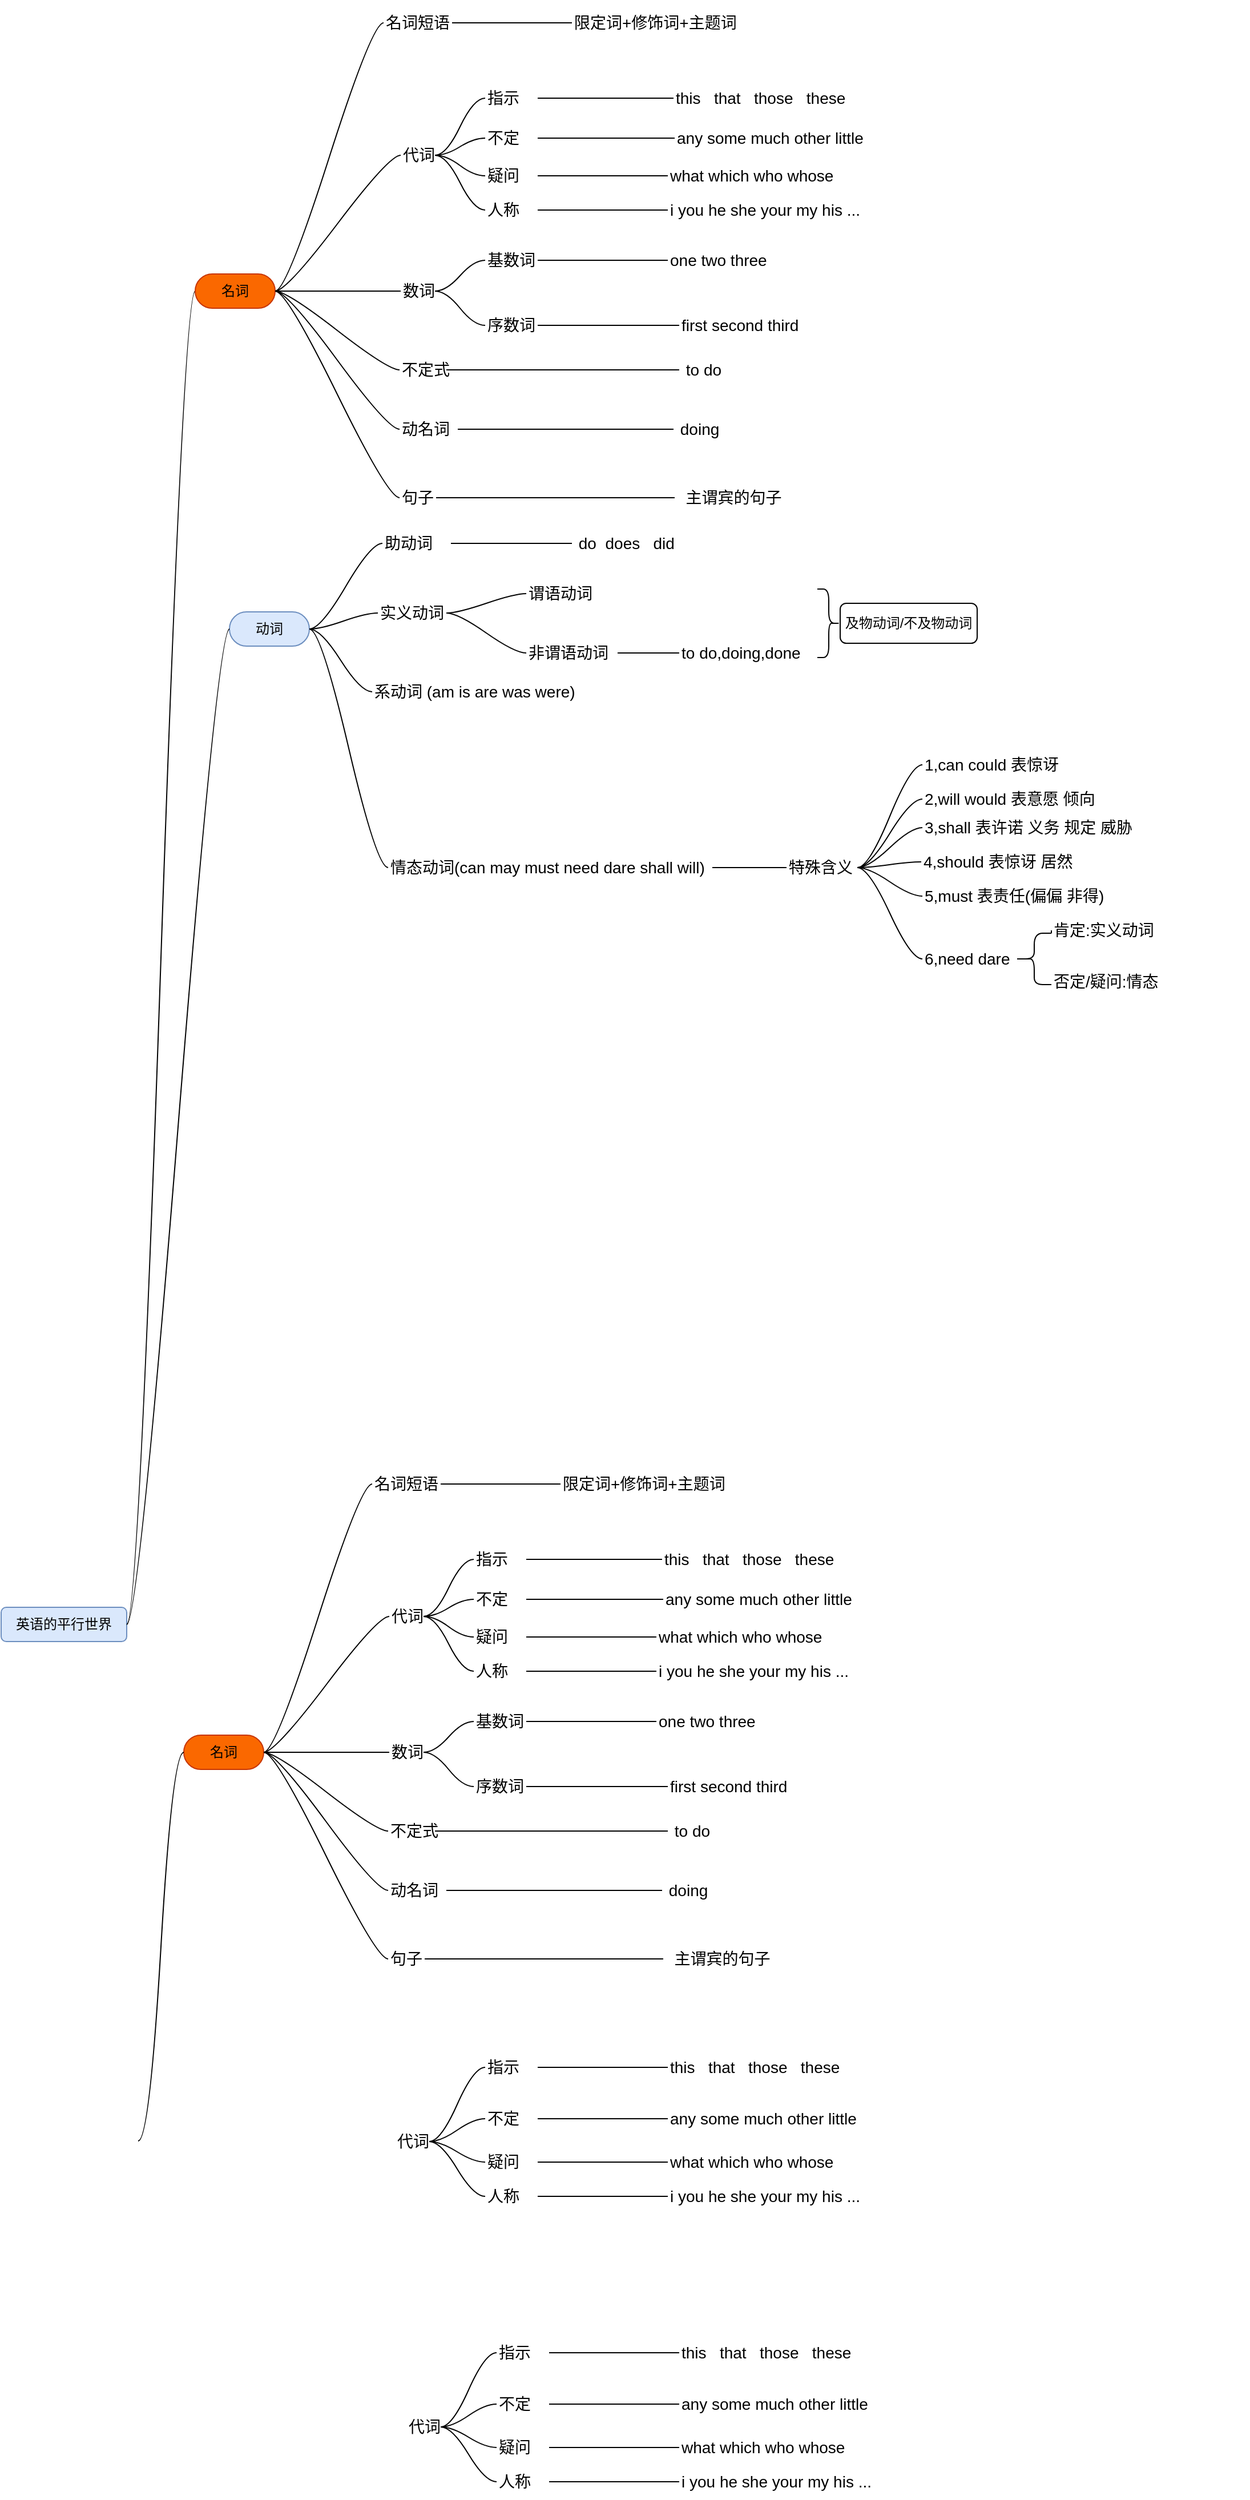 <mxfile version="20.8.7" type="github">
  <diagram id="1wD_X5J8tofuM-vasSyo" name="第 1 页">
    <mxGraphModel dx="1434" dy="1933" grid="1" gridSize="10" guides="1" tooltips="1" connect="1" arrows="1" fold="1" page="1" pageScale="1" pageWidth="827" pageHeight="1169" math="0" shadow="0">
      <root>
        <mxCell id="0" />
        <mxCell id="1" parent="0" />
        <UserObject label="英语的平行世界" treeRoot="1" id="ZX8-5jwRaz3fq__6NCKc-1">
          <mxCell style="whiteSpace=wrap;html=1;align=center;treeFolding=1;treeMoving=1;newEdgeStyle={&quot;edgeStyle&quot;:&quot;elbowEdgeStyle&quot;,&quot;startArrow&quot;:&quot;none&quot;,&quot;endArrow&quot;:&quot;none&quot;};fillColor=#dae8fc;strokeColor=#6c8ebf;rounded=1;" parent="1" vertex="1">
            <mxGeometry x="20" y="372" width="110" height="30" as="geometry" />
          </mxCell>
        </UserObject>
        <mxCell id="ZX8-5jwRaz3fq__6NCKc-3" value="" style="edgeStyle=entityRelationEdgeStyle;startArrow=none;endArrow=none;segment=10;curved=1;sourcePerimeterSpacing=0;targetPerimeterSpacing=0;rounded=0;exitX=1;exitY=0.5;exitDx=0;exitDy=0;entryX=0;entryY=0.5;entryDx=0;entryDy=0;" parent="1" source="ZX8-5jwRaz3fq__6NCKc-1" target="hqNwibnlh16U7bYU6Boq-115" edge="1">
          <mxGeometry relative="1" as="geometry">
            <mxPoint x="130" y="9.5" as="sourcePoint" />
            <mxPoint x="190" y="-346" as="targetPoint" />
          </mxGeometry>
        </mxCell>
        <mxCell id="hqNwibnlh16U7bYU6Boq-20" value="代词" style="text;strokeColor=none;fillColor=none;html=1;fontSize=14;fontStyle=0;verticalAlign=middle;align=left;rounded=1;" vertex="1" parent="1">
          <mxGeometry x="365" y="820" width="30" height="40" as="geometry" />
        </mxCell>
        <mxCell id="hqNwibnlh16U7bYU6Boq-21" style="edgeStyle=entityRelationEdgeStyle;rounded=0;orthogonalLoop=1;jettySize=auto;html=1;startArrow=none;endArrow=none;segment=10;curved=1;sourcePerimeterSpacing=0;targetPerimeterSpacing=0;fontSize=14;exitX=0;exitY=0.5;exitDx=0;exitDy=0;" edge="1" parent="1" source="hqNwibnlh16U7bYU6Boq-36" target="hqNwibnlh16U7bYU6Boq-20">
          <mxGeometry relative="1" as="geometry">
            <mxPoint x="444" y="790" as="sourcePoint" />
            <mxPoint x="280" y="970" as="targetPoint" />
          </mxGeometry>
        </mxCell>
        <mxCell id="hqNwibnlh16U7bYU6Boq-22" style="edgeStyle=entityRelationEdgeStyle;rounded=0;orthogonalLoop=1;jettySize=auto;html=1;startArrow=none;endArrow=none;segment=10;curved=1;sourcePerimeterSpacing=0;targetPerimeterSpacing=0;fontSize=14;exitX=0;exitY=0.5;exitDx=0;exitDy=0;entryX=1;entryY=0.5;entryDx=0;entryDy=0;" edge="1" parent="1" source="hqNwibnlh16U7bYU6Boq-23" target="hqNwibnlh16U7bYU6Boq-20">
          <mxGeometry relative="1" as="geometry">
            <mxPoint x="400" y="885" as="sourcePoint" />
            <mxPoint x="405" y="855" as="targetPoint" />
          </mxGeometry>
        </mxCell>
        <mxCell id="hqNwibnlh16U7bYU6Boq-23" value="不定&amp;nbsp;&amp;nbsp;" style="text;html=1;strokeColor=none;fillColor=none;align=left;verticalAlign=middle;whiteSpace=wrap;rounded=0;fontSize=14;" vertex="1" parent="1">
          <mxGeometry x="444" y="805" width="46" height="30" as="geometry" />
        </mxCell>
        <mxCell id="hqNwibnlh16U7bYU6Boq-24" style="edgeStyle=entityRelationEdgeStyle;rounded=0;orthogonalLoop=1;jettySize=auto;html=1;startArrow=none;endArrow=none;segment=10;curved=1;sourcePerimeterSpacing=0;targetPerimeterSpacing=0;fontSize=14;exitX=0;exitY=0.5;exitDx=0;exitDy=0;entryX=1;entryY=0.5;entryDx=0;entryDy=0;" edge="1" parent="1" source="hqNwibnlh16U7bYU6Boq-25" target="hqNwibnlh16U7bYU6Boq-20">
          <mxGeometry relative="1" as="geometry">
            <mxPoint x="400" y="928" as="sourcePoint" />
            <mxPoint x="405" y="898" as="targetPoint" />
          </mxGeometry>
        </mxCell>
        <mxCell id="hqNwibnlh16U7bYU6Boq-25" value="疑问&lt;br&gt;" style="text;html=1;strokeColor=none;fillColor=none;align=left;verticalAlign=middle;whiteSpace=wrap;rounded=0;fontSize=14;" vertex="1" parent="1">
          <mxGeometry x="444" y="843" width="46" height="30" as="geometry" />
        </mxCell>
        <mxCell id="hqNwibnlh16U7bYU6Boq-26" style="edgeStyle=entityRelationEdgeStyle;rounded=0;orthogonalLoop=1;jettySize=auto;html=1;startArrow=none;endArrow=none;segment=10;curved=1;sourcePerimeterSpacing=0;targetPerimeterSpacing=0;fontSize=14;exitX=0;exitY=0.5;exitDx=0;exitDy=0;entryX=1;entryY=0.5;entryDx=0;entryDy=0;" edge="1" parent="1" source="hqNwibnlh16U7bYU6Boq-27" target="hqNwibnlh16U7bYU6Boq-20">
          <mxGeometry relative="1" as="geometry">
            <mxPoint x="410" y="953" as="sourcePoint" />
            <mxPoint x="405" y="898" as="targetPoint" />
          </mxGeometry>
        </mxCell>
        <mxCell id="hqNwibnlh16U7bYU6Boq-27" value="人称" style="text;html=1;strokeColor=none;fillColor=none;align=left;verticalAlign=middle;whiteSpace=wrap;rounded=0;fontSize=14;" vertex="1" parent="1">
          <mxGeometry x="444" y="873" width="46" height="30" as="geometry" />
        </mxCell>
        <mxCell id="hqNwibnlh16U7bYU6Boq-28" value="" style="edgeStyle=entityRelationEdgeStyle;startArrow=none;endArrow=none;segment=10;curved=1;sourcePerimeterSpacing=0;targetPerimeterSpacing=0;rounded=0;entryX=0;entryY=0.5;entryDx=0;entryDy=0;exitX=1;exitY=0.5;exitDx=0;exitDy=0;" edge="1" parent="1" source="hqNwibnlh16U7bYU6Boq-36" target="hqNwibnlh16U7bYU6Boq-29">
          <mxGeometry relative="1" as="geometry">
            <mxPoint x="490" y="790" as="sourcePoint" />
            <mxPoint x="554" y="985" as="targetPoint" />
          </mxGeometry>
        </mxCell>
        <mxCell id="hqNwibnlh16U7bYU6Boq-29" value="this&amp;nbsp; &amp;nbsp;that&amp;nbsp; &amp;nbsp;those&amp;nbsp; &amp;nbsp;these" style="text;html=1;strokeColor=none;fillColor=none;align=left;verticalAlign=middle;whiteSpace=wrap;rounded=0;fontSize=14;" vertex="1" parent="1">
          <mxGeometry x="604" y="765" width="156" height="20" as="geometry" />
        </mxCell>
        <mxCell id="hqNwibnlh16U7bYU6Boq-30" value="" style="edgeStyle=entityRelationEdgeStyle;startArrow=none;endArrow=none;segment=10;curved=1;sourcePerimeterSpacing=0;targetPerimeterSpacing=0;rounded=0;exitX=1;exitY=0.5;exitDx=0;exitDy=0;entryX=0;entryY=0.5;entryDx=0;entryDy=0;" edge="1" parent="1" source="hqNwibnlh16U7bYU6Boq-27" target="hqNwibnlh16U7bYU6Boq-31">
          <mxGeometry relative="1" as="geometry">
            <mxPoint x="500" y="990" as="sourcePoint" />
            <mxPoint x="564" y="1185" as="targetPoint" />
          </mxGeometry>
        </mxCell>
        <mxCell id="hqNwibnlh16U7bYU6Boq-31" value="i you he she your my his ..." style="text;html=1;strokeColor=none;fillColor=none;align=left;verticalAlign=middle;whiteSpace=wrap;rounded=0;fontSize=14;" vertex="1" parent="1">
          <mxGeometry x="604" y="878" width="186" height="20" as="geometry" />
        </mxCell>
        <mxCell id="hqNwibnlh16U7bYU6Boq-32" value="" style="edgeStyle=entityRelationEdgeStyle;startArrow=none;endArrow=none;segment=10;curved=1;sourcePerimeterSpacing=0;targetPerimeterSpacing=0;rounded=0;exitX=1;exitY=0.5;exitDx=0;exitDy=0;entryX=0;entryY=0.5;entryDx=0;entryDy=0;" edge="1" parent="1" source="hqNwibnlh16U7bYU6Boq-25" target="hqNwibnlh16U7bYU6Boq-33">
          <mxGeometry relative="1" as="geometry">
            <mxPoint x="510" y="950" as="sourcePoint" />
            <mxPoint x="574" y="1145" as="targetPoint" />
          </mxGeometry>
        </mxCell>
        <mxCell id="hqNwibnlh16U7bYU6Boq-33" value="what which who whose" style="text;html=1;strokeColor=none;fillColor=none;align=left;verticalAlign=middle;whiteSpace=wrap;rounded=0;fontSize=14;" vertex="1" parent="1">
          <mxGeometry x="604" y="848" width="156" height="20" as="geometry" />
        </mxCell>
        <mxCell id="hqNwibnlh16U7bYU6Boq-34" value="" style="edgeStyle=entityRelationEdgeStyle;startArrow=none;endArrow=none;segment=10;curved=1;sourcePerimeterSpacing=0;targetPerimeterSpacing=0;rounded=0;exitX=1;exitY=0.5;exitDx=0;exitDy=0;entryX=0;entryY=0.5;entryDx=0;entryDy=0;" edge="1" parent="1" source="hqNwibnlh16U7bYU6Boq-23" target="hqNwibnlh16U7bYU6Boq-35">
          <mxGeometry relative="1" as="geometry">
            <mxPoint x="520" y="900" as="sourcePoint" />
            <mxPoint x="584" y="1095" as="targetPoint" />
          </mxGeometry>
        </mxCell>
        <mxCell id="hqNwibnlh16U7bYU6Boq-35" value="any some much other little" style="text;html=1;strokeColor=none;fillColor=none;align=left;verticalAlign=middle;whiteSpace=wrap;rounded=0;fontSize=14;" vertex="1" parent="1">
          <mxGeometry x="604" y="810" width="176" height="20" as="geometry" />
        </mxCell>
        <mxCell id="hqNwibnlh16U7bYU6Boq-36" value="指示&amp;nbsp;" style="text;html=1;strokeColor=none;fillColor=none;align=left;verticalAlign=middle;whiteSpace=wrap;rounded=0;fontSize=14;" vertex="1" parent="1">
          <mxGeometry x="444" y="760" width="46" height="30" as="geometry" />
        </mxCell>
        <mxCell id="hqNwibnlh16U7bYU6Boq-50" value="代词" style="text;strokeColor=none;fillColor=none;html=1;fontSize=14;fontStyle=0;verticalAlign=middle;align=left;rounded=1;" vertex="1" parent="1">
          <mxGeometry x="375" y="1070" width="30" height="40" as="geometry" />
        </mxCell>
        <mxCell id="hqNwibnlh16U7bYU6Boq-51" style="edgeStyle=entityRelationEdgeStyle;rounded=0;orthogonalLoop=1;jettySize=auto;html=1;startArrow=none;endArrow=none;segment=10;curved=1;sourcePerimeterSpacing=0;targetPerimeterSpacing=0;fontSize=14;exitX=0;exitY=0.5;exitDx=0;exitDy=0;" edge="1" parent="1" source="hqNwibnlh16U7bYU6Boq-66" target="hqNwibnlh16U7bYU6Boq-50">
          <mxGeometry relative="1" as="geometry">
            <mxPoint x="454" y="1040" as="sourcePoint" />
            <mxPoint x="290" y="1220" as="targetPoint" />
          </mxGeometry>
        </mxCell>
        <mxCell id="hqNwibnlh16U7bYU6Boq-52" style="edgeStyle=entityRelationEdgeStyle;rounded=0;orthogonalLoop=1;jettySize=auto;html=1;startArrow=none;endArrow=none;segment=10;curved=1;sourcePerimeterSpacing=0;targetPerimeterSpacing=0;fontSize=14;exitX=0;exitY=0.5;exitDx=0;exitDy=0;entryX=1;entryY=0.5;entryDx=0;entryDy=0;" edge="1" parent="1" source="hqNwibnlh16U7bYU6Boq-53" target="hqNwibnlh16U7bYU6Boq-50">
          <mxGeometry relative="1" as="geometry">
            <mxPoint x="410" y="1135" as="sourcePoint" />
            <mxPoint x="415" y="1105" as="targetPoint" />
          </mxGeometry>
        </mxCell>
        <mxCell id="hqNwibnlh16U7bYU6Boq-53" value="不定&amp;nbsp;&amp;nbsp;" style="text;html=1;strokeColor=none;fillColor=none;align=left;verticalAlign=middle;whiteSpace=wrap;rounded=0;fontSize=14;" vertex="1" parent="1">
          <mxGeometry x="454" y="1055" width="46" height="30" as="geometry" />
        </mxCell>
        <mxCell id="hqNwibnlh16U7bYU6Boq-54" style="edgeStyle=entityRelationEdgeStyle;rounded=0;orthogonalLoop=1;jettySize=auto;html=1;startArrow=none;endArrow=none;segment=10;curved=1;sourcePerimeterSpacing=0;targetPerimeterSpacing=0;fontSize=14;exitX=0;exitY=0.5;exitDx=0;exitDy=0;entryX=1;entryY=0.5;entryDx=0;entryDy=0;" edge="1" parent="1" source="hqNwibnlh16U7bYU6Boq-55" target="hqNwibnlh16U7bYU6Boq-50">
          <mxGeometry relative="1" as="geometry">
            <mxPoint x="410" y="1178" as="sourcePoint" />
            <mxPoint x="415" y="1148" as="targetPoint" />
          </mxGeometry>
        </mxCell>
        <mxCell id="hqNwibnlh16U7bYU6Boq-55" value="疑问&lt;br&gt;" style="text;html=1;strokeColor=none;fillColor=none;align=left;verticalAlign=middle;whiteSpace=wrap;rounded=0;fontSize=14;" vertex="1" parent="1">
          <mxGeometry x="454" y="1093" width="46" height="30" as="geometry" />
        </mxCell>
        <mxCell id="hqNwibnlh16U7bYU6Boq-56" style="edgeStyle=entityRelationEdgeStyle;rounded=0;orthogonalLoop=1;jettySize=auto;html=1;startArrow=none;endArrow=none;segment=10;curved=1;sourcePerimeterSpacing=0;targetPerimeterSpacing=0;fontSize=14;exitX=0;exitY=0.5;exitDx=0;exitDy=0;entryX=1;entryY=0.5;entryDx=0;entryDy=0;" edge="1" parent="1" source="hqNwibnlh16U7bYU6Boq-57" target="hqNwibnlh16U7bYU6Boq-50">
          <mxGeometry relative="1" as="geometry">
            <mxPoint x="420" y="1203" as="sourcePoint" />
            <mxPoint x="415" y="1148" as="targetPoint" />
          </mxGeometry>
        </mxCell>
        <mxCell id="hqNwibnlh16U7bYU6Boq-57" value="人称" style="text;html=1;strokeColor=none;fillColor=none;align=left;verticalAlign=middle;whiteSpace=wrap;rounded=0;fontSize=14;" vertex="1" parent="1">
          <mxGeometry x="454" y="1123" width="46" height="30" as="geometry" />
        </mxCell>
        <mxCell id="hqNwibnlh16U7bYU6Boq-58" value="" style="edgeStyle=entityRelationEdgeStyle;startArrow=none;endArrow=none;segment=10;curved=1;sourcePerimeterSpacing=0;targetPerimeterSpacing=0;rounded=0;entryX=0;entryY=0.5;entryDx=0;entryDy=0;exitX=1;exitY=0.5;exitDx=0;exitDy=0;" edge="1" parent="1" source="hqNwibnlh16U7bYU6Boq-66" target="hqNwibnlh16U7bYU6Boq-59">
          <mxGeometry relative="1" as="geometry">
            <mxPoint x="500" y="1040" as="sourcePoint" />
            <mxPoint x="564" y="1235" as="targetPoint" />
          </mxGeometry>
        </mxCell>
        <mxCell id="hqNwibnlh16U7bYU6Boq-59" value="this&amp;nbsp; &amp;nbsp;that&amp;nbsp; &amp;nbsp;those&amp;nbsp; &amp;nbsp;these" style="text;html=1;strokeColor=none;fillColor=none;align=left;verticalAlign=middle;whiteSpace=wrap;rounded=0;fontSize=14;" vertex="1" parent="1">
          <mxGeometry x="614" y="1015" width="156" height="20" as="geometry" />
        </mxCell>
        <mxCell id="hqNwibnlh16U7bYU6Boq-60" value="" style="edgeStyle=entityRelationEdgeStyle;startArrow=none;endArrow=none;segment=10;curved=1;sourcePerimeterSpacing=0;targetPerimeterSpacing=0;rounded=0;exitX=1;exitY=0.5;exitDx=0;exitDy=0;entryX=0;entryY=0.5;entryDx=0;entryDy=0;" edge="1" parent="1" source="hqNwibnlh16U7bYU6Boq-57" target="hqNwibnlh16U7bYU6Boq-61">
          <mxGeometry relative="1" as="geometry">
            <mxPoint x="510" y="1240" as="sourcePoint" />
            <mxPoint x="574" y="1435" as="targetPoint" />
          </mxGeometry>
        </mxCell>
        <mxCell id="hqNwibnlh16U7bYU6Boq-61" value="i you he she your my his ..." style="text;html=1;strokeColor=none;fillColor=none;align=left;verticalAlign=middle;whiteSpace=wrap;rounded=0;fontSize=14;" vertex="1" parent="1">
          <mxGeometry x="614" y="1128" width="186" height="20" as="geometry" />
        </mxCell>
        <mxCell id="hqNwibnlh16U7bYU6Boq-62" value="" style="edgeStyle=entityRelationEdgeStyle;startArrow=none;endArrow=none;segment=10;curved=1;sourcePerimeterSpacing=0;targetPerimeterSpacing=0;rounded=0;exitX=1;exitY=0.5;exitDx=0;exitDy=0;entryX=0;entryY=0.5;entryDx=0;entryDy=0;" edge="1" parent="1" source="hqNwibnlh16U7bYU6Boq-55" target="hqNwibnlh16U7bYU6Boq-63">
          <mxGeometry relative="1" as="geometry">
            <mxPoint x="520" y="1200" as="sourcePoint" />
            <mxPoint x="584" y="1395" as="targetPoint" />
          </mxGeometry>
        </mxCell>
        <mxCell id="hqNwibnlh16U7bYU6Boq-63" value="what which who whose" style="text;html=1;strokeColor=none;fillColor=none;align=left;verticalAlign=middle;whiteSpace=wrap;rounded=0;fontSize=14;" vertex="1" parent="1">
          <mxGeometry x="614" y="1098" width="156" height="20" as="geometry" />
        </mxCell>
        <mxCell id="hqNwibnlh16U7bYU6Boq-64" value="" style="edgeStyle=entityRelationEdgeStyle;startArrow=none;endArrow=none;segment=10;curved=1;sourcePerimeterSpacing=0;targetPerimeterSpacing=0;rounded=0;exitX=1;exitY=0.5;exitDx=0;exitDy=0;entryX=0;entryY=0.5;entryDx=0;entryDy=0;" edge="1" parent="1" source="hqNwibnlh16U7bYU6Boq-53" target="hqNwibnlh16U7bYU6Boq-65">
          <mxGeometry relative="1" as="geometry">
            <mxPoint x="530" y="1150" as="sourcePoint" />
            <mxPoint x="594" y="1345" as="targetPoint" />
          </mxGeometry>
        </mxCell>
        <mxCell id="hqNwibnlh16U7bYU6Boq-65" value="any some much other little" style="text;html=1;strokeColor=none;fillColor=none;align=left;verticalAlign=middle;whiteSpace=wrap;rounded=0;fontSize=14;" vertex="1" parent="1">
          <mxGeometry x="614" y="1060" width="176" height="20" as="geometry" />
        </mxCell>
        <mxCell id="hqNwibnlh16U7bYU6Boq-66" value="指示&amp;nbsp;" style="text;html=1;strokeColor=none;fillColor=none;align=left;verticalAlign=middle;whiteSpace=wrap;rounded=0;fontSize=14;" vertex="1" parent="1">
          <mxGeometry x="454" y="1010" width="46" height="30" as="geometry" />
        </mxCell>
        <mxCell id="hqNwibnlh16U7bYU6Boq-67" style="edgeStyle=entityRelationEdgeStyle;rounded=0;orthogonalLoop=1;jettySize=auto;html=1;startArrow=none;endArrow=none;segment=10;curved=1;sourcePerimeterSpacing=0;targetPerimeterSpacing=0;exitX=1;exitY=0.5;exitDx=0;exitDy=0;fontSize=14;entryX=0;entryY=0.5;entryDx=0;entryDy=0;" edge="1" parent="1" source="hqNwibnlh16U7bYU6Boq-68" target="hqNwibnlh16U7bYU6Boq-76">
          <mxGeometry relative="1" as="geometry">
            <mxPoint x="350" y="590" as="targetPoint" />
          </mxGeometry>
        </mxCell>
        <mxCell id="hqNwibnlh16U7bYU6Boq-68" value="名词" style="whiteSpace=wrap;html=1;rounded=1;arcSize=50;align=center;verticalAlign=middle;strokeWidth=1;autosize=1;spacing=4;treeFolding=1;treeMoving=1;newEdgeStyle={&quot;edgeStyle&quot;:&quot;entityRelationEdgeStyle&quot;,&quot;startArrow&quot;:&quot;none&quot;,&quot;endArrow&quot;:&quot;none&quot;,&quot;segment&quot;:10,&quot;curved&quot;:1,&quot;sourcePerimeterSpacing&quot;:0,&quot;targetPerimeterSpacing&quot;:0};fillColor=#fa6800;fontColor=#000000;strokeColor=#C73500;" vertex="1" parent="1">
          <mxGeometry x="180" y="484" width="70" height="30" as="geometry" />
        </mxCell>
        <mxCell id="hqNwibnlh16U7bYU6Boq-69" value="" style="edgeStyle=entityRelationEdgeStyle;startArrow=none;endArrow=none;segment=10;curved=1;sourcePerimeterSpacing=0;targetPerimeterSpacing=0;rounded=0;exitX=1;exitY=0.25;exitDx=0;exitDy=0;" edge="1" parent="1" target="hqNwibnlh16U7bYU6Boq-68">
          <mxGeometry relative="1" as="geometry">
            <mxPoint x="140" y="839.5" as="sourcePoint" />
          </mxGeometry>
        </mxCell>
        <mxCell id="hqNwibnlh16U7bYU6Boq-70" value="" style="edgeStyle=entityRelationEdgeStyle;startArrow=none;endArrow=none;segment=10;curved=1;sourcePerimeterSpacing=0;targetPerimeterSpacing=0;rounded=0;entryX=0;entryY=0.5;entryDx=0;entryDy=0;exitX=1;exitY=0.5;exitDx=0;exitDy=0;" edge="1" parent="1" source="hqNwibnlh16U7bYU6Boq-68" target="hqNwibnlh16U7bYU6Boq-71">
          <mxGeometry relative="1" as="geometry">
            <mxPoint x="280" y="425" as="sourcePoint" />
            <mxPoint x="360" y="390" as="targetPoint" />
          </mxGeometry>
        </mxCell>
        <mxCell id="hqNwibnlh16U7bYU6Boq-71" value="名词短语" style="text;strokeColor=none;fillColor=none;html=1;fontSize=14;fontStyle=0;verticalAlign=middle;align=left;rounded=1;" vertex="1" parent="1">
          <mxGeometry x="345" y="244" width="60" height="40" as="geometry" />
        </mxCell>
        <mxCell id="hqNwibnlh16U7bYU6Boq-72" value="" style="edgeStyle=entityRelationEdgeStyle;startArrow=none;endArrow=none;segment=10;curved=1;sourcePerimeterSpacing=0;targetPerimeterSpacing=0;rounded=0;exitX=1;exitY=0.5;exitDx=0;exitDy=0;entryX=0;entryY=0.5;entryDx=0;entryDy=0;" edge="1" parent="1" source="hqNwibnlh16U7bYU6Boq-71" target="hqNwibnlh16U7bYU6Boq-73">
          <mxGeometry relative="1" as="geometry">
            <mxPoint x="410" y="400.01" as="sourcePoint" />
            <mxPoint x="460" y="410" as="targetPoint" />
          </mxGeometry>
        </mxCell>
        <mxCell id="hqNwibnlh16U7bYU6Boq-73" value="限定词+修饰词+主题词" style="text;html=1;strokeColor=none;fillColor=none;align=left;verticalAlign=middle;whiteSpace=wrap;rounded=0;fontSize=14;" vertex="1" parent="1">
          <mxGeometry x="510" y="249" width="160" height="30" as="geometry" />
        </mxCell>
        <mxCell id="hqNwibnlh16U7bYU6Boq-74" style="edgeStyle=entityRelationEdgeStyle;rounded=0;orthogonalLoop=1;jettySize=auto;html=1;startArrow=none;endArrow=none;segment=10;curved=1;sourcePerimeterSpacing=0;targetPerimeterSpacing=0;fontSize=14;exitX=0;exitY=0.5;exitDx=0;exitDy=0;entryX=1;entryY=0.5;entryDx=0;entryDy=0;" edge="1" parent="1" source="hqNwibnlh16U7bYU6Boq-75" target="hqNwibnlh16U7bYU6Boq-68">
          <mxGeometry relative="1" as="geometry">
            <mxPoint x="330" y="555" as="sourcePoint" />
            <mxPoint x="250" y="570" as="targetPoint" />
          </mxGeometry>
        </mxCell>
        <mxCell id="hqNwibnlh16U7bYU6Boq-75" value="代词" style="text;strokeColor=none;fillColor=none;html=1;fontSize=14;fontStyle=0;verticalAlign=middle;align=left;rounded=1;" vertex="1" parent="1">
          <mxGeometry x="360" y="360" width="30" height="40" as="geometry" />
        </mxCell>
        <mxCell id="hqNwibnlh16U7bYU6Boq-76" value="句子" style="text;strokeColor=none;fillColor=none;html=1;fontSize=14;fontStyle=0;verticalAlign=middle;align=left;rounded=1;" vertex="1" parent="1">
          <mxGeometry x="359" y="660" width="32" height="40" as="geometry" />
        </mxCell>
        <mxCell id="hqNwibnlh16U7bYU6Boq-77" style="edgeStyle=entityRelationEdgeStyle;rounded=0;orthogonalLoop=1;jettySize=auto;html=1;startArrow=none;endArrow=none;segment=10;curved=1;sourcePerimeterSpacing=0;targetPerimeterSpacing=0;fontSize=14;exitX=0;exitY=0.5;exitDx=0;exitDy=0;" edge="1" parent="1" source="hqNwibnlh16U7bYU6Boq-78" target="hqNwibnlh16U7bYU6Boq-75">
          <mxGeometry relative="1" as="geometry">
            <mxPoint x="380" y="400" as="sourcePoint" />
            <mxPoint x="270" y="510" as="targetPoint" />
          </mxGeometry>
        </mxCell>
        <mxCell id="hqNwibnlh16U7bYU6Boq-78" value="指示&amp;nbsp;" style="text;html=1;strokeColor=none;fillColor=none;align=left;verticalAlign=middle;whiteSpace=wrap;rounded=0;fontSize=14;" vertex="1" parent="1">
          <mxGeometry x="434" y="315" width="46" height="30" as="geometry" />
        </mxCell>
        <mxCell id="hqNwibnlh16U7bYU6Boq-79" style="edgeStyle=entityRelationEdgeStyle;rounded=0;orthogonalLoop=1;jettySize=auto;html=1;startArrow=none;endArrow=none;segment=10;curved=1;sourcePerimeterSpacing=0;targetPerimeterSpacing=0;fontSize=14;exitX=0;exitY=0.5;exitDx=0;exitDy=0;entryX=1;entryY=0.5;entryDx=0;entryDy=0;" edge="1" parent="1" source="hqNwibnlh16U7bYU6Boq-80" target="hqNwibnlh16U7bYU6Boq-75">
          <mxGeometry relative="1" as="geometry">
            <mxPoint x="390" y="425" as="sourcePoint" />
            <mxPoint x="395" y="395" as="targetPoint" />
          </mxGeometry>
        </mxCell>
        <mxCell id="hqNwibnlh16U7bYU6Boq-80" value="不定&amp;nbsp;&amp;nbsp;" style="text;html=1;strokeColor=none;fillColor=none;align=left;verticalAlign=middle;whiteSpace=wrap;rounded=0;fontSize=14;" vertex="1" parent="1">
          <mxGeometry x="434" y="350" width="46" height="30" as="geometry" />
        </mxCell>
        <mxCell id="hqNwibnlh16U7bYU6Boq-81" style="edgeStyle=entityRelationEdgeStyle;rounded=0;orthogonalLoop=1;jettySize=auto;html=1;startArrow=none;endArrow=none;segment=10;curved=1;sourcePerimeterSpacing=0;targetPerimeterSpacing=0;fontSize=14;exitX=0;exitY=0.5;exitDx=0;exitDy=0;entryX=1;entryY=0.5;entryDx=0;entryDy=0;" edge="1" parent="1" source="hqNwibnlh16U7bYU6Boq-82" target="hqNwibnlh16U7bYU6Boq-75">
          <mxGeometry relative="1" as="geometry">
            <mxPoint x="390" y="468" as="sourcePoint" />
            <mxPoint x="395" y="438" as="targetPoint" />
          </mxGeometry>
        </mxCell>
        <mxCell id="hqNwibnlh16U7bYU6Boq-82" value="疑问&lt;br&gt;" style="text;html=1;strokeColor=none;fillColor=none;align=left;verticalAlign=middle;whiteSpace=wrap;rounded=0;fontSize=14;" vertex="1" parent="1">
          <mxGeometry x="434" y="383" width="46" height="30" as="geometry" />
        </mxCell>
        <mxCell id="hqNwibnlh16U7bYU6Boq-83" style="edgeStyle=entityRelationEdgeStyle;rounded=0;orthogonalLoop=1;jettySize=auto;html=1;startArrow=none;endArrow=none;segment=10;curved=1;sourcePerimeterSpacing=0;targetPerimeterSpacing=0;fontSize=14;exitX=0;exitY=0.5;exitDx=0;exitDy=0;entryX=1;entryY=0.5;entryDx=0;entryDy=0;" edge="1" parent="1" source="hqNwibnlh16U7bYU6Boq-84" target="hqNwibnlh16U7bYU6Boq-75">
          <mxGeometry relative="1" as="geometry">
            <mxPoint x="400" y="493" as="sourcePoint" />
            <mxPoint x="395" y="438" as="targetPoint" />
          </mxGeometry>
        </mxCell>
        <mxCell id="hqNwibnlh16U7bYU6Boq-84" value="人称" style="text;html=1;strokeColor=none;fillColor=none;align=left;verticalAlign=middle;whiteSpace=wrap;rounded=0;fontSize=14;" vertex="1" parent="1">
          <mxGeometry x="434" y="413" width="46" height="30" as="geometry" />
        </mxCell>
        <mxCell id="hqNwibnlh16U7bYU6Boq-85" value="" style="edgeStyle=entityRelationEdgeStyle;startArrow=none;endArrow=none;segment=10;curved=1;sourcePerimeterSpacing=0;targetPerimeterSpacing=0;rounded=0;exitX=1;exitY=0.5;exitDx=0;exitDy=0;entryX=0;entryY=0.5;entryDx=0;entryDy=0;" edge="1" parent="1" source="hqNwibnlh16U7bYU6Boq-78" target="hqNwibnlh16U7bYU6Boq-86">
          <mxGeometry relative="1" as="geometry">
            <mxPoint x="484" y="335" as="sourcePoint" />
            <mxPoint x="544" y="525" as="targetPoint" />
          </mxGeometry>
        </mxCell>
        <mxCell id="hqNwibnlh16U7bYU6Boq-86" value="this&amp;nbsp; &amp;nbsp;that&amp;nbsp; &amp;nbsp;those&amp;nbsp; &amp;nbsp;these" style="text;html=1;strokeColor=none;fillColor=none;align=left;verticalAlign=middle;whiteSpace=wrap;rounded=0;fontSize=14;" vertex="1" parent="1">
          <mxGeometry x="599" y="320" width="156" height="20" as="geometry" />
        </mxCell>
        <mxCell id="hqNwibnlh16U7bYU6Boq-87" value="" style="edgeStyle=entityRelationEdgeStyle;startArrow=none;endArrow=none;segment=10;curved=1;sourcePerimeterSpacing=0;targetPerimeterSpacing=0;rounded=0;exitX=1;exitY=0.5;exitDx=0;exitDy=0;entryX=0;entryY=0.5;entryDx=0;entryDy=0;" edge="1" parent="1" source="hqNwibnlh16U7bYU6Boq-84" target="hqNwibnlh16U7bYU6Boq-88">
          <mxGeometry relative="1" as="geometry">
            <mxPoint x="490" y="530" as="sourcePoint" />
            <mxPoint x="594" y="428" as="targetPoint" />
          </mxGeometry>
        </mxCell>
        <mxCell id="hqNwibnlh16U7bYU6Boq-88" value="i you he she your my his ..." style="text;html=1;strokeColor=none;fillColor=none;align=left;verticalAlign=middle;whiteSpace=wrap;rounded=0;fontSize=14;" vertex="1" parent="1">
          <mxGeometry x="594" y="418" width="186" height="20" as="geometry" />
        </mxCell>
        <mxCell id="hqNwibnlh16U7bYU6Boq-89" value="" style="edgeStyle=entityRelationEdgeStyle;startArrow=none;endArrow=none;segment=10;curved=1;sourcePerimeterSpacing=0;targetPerimeterSpacing=0;rounded=0;exitX=1;exitY=0.5;exitDx=0;exitDy=0;entryX=0;entryY=0.5;entryDx=0;entryDy=0;" edge="1" parent="1" source="hqNwibnlh16U7bYU6Boq-82" target="hqNwibnlh16U7bYU6Boq-90">
          <mxGeometry relative="1" as="geometry">
            <mxPoint x="500" y="490" as="sourcePoint" />
            <mxPoint x="564" y="685" as="targetPoint" />
          </mxGeometry>
        </mxCell>
        <mxCell id="hqNwibnlh16U7bYU6Boq-90" value="what which who whose" style="text;html=1;strokeColor=none;fillColor=none;align=left;verticalAlign=middle;whiteSpace=wrap;rounded=0;fontSize=14;" vertex="1" parent="1">
          <mxGeometry x="594" y="388" width="156" height="20" as="geometry" />
        </mxCell>
        <mxCell id="hqNwibnlh16U7bYU6Boq-91" value="" style="edgeStyle=entityRelationEdgeStyle;startArrow=none;endArrow=none;segment=10;curved=1;sourcePerimeterSpacing=0;targetPerimeterSpacing=0;rounded=0;exitX=1;exitY=0.5;exitDx=0;exitDy=0;entryX=0;entryY=0.5;entryDx=0;entryDy=0;" edge="1" parent="1" source="hqNwibnlh16U7bYU6Boq-80" target="hqNwibnlh16U7bYU6Boq-92">
          <mxGeometry relative="1" as="geometry">
            <mxPoint x="510" y="440" as="sourcePoint" />
            <mxPoint x="594" y="365" as="targetPoint" />
          </mxGeometry>
        </mxCell>
        <mxCell id="hqNwibnlh16U7bYU6Boq-92" value="any some much other little" style="text;html=1;strokeColor=none;fillColor=none;align=left;verticalAlign=middle;whiteSpace=wrap;rounded=0;fontSize=14;" vertex="1" parent="1">
          <mxGeometry x="600" y="355" width="176" height="20" as="geometry" />
        </mxCell>
        <mxCell id="hqNwibnlh16U7bYU6Boq-93" value="数词" style="text;strokeColor=none;fillColor=none;html=1;fontSize=14;fontStyle=0;verticalAlign=middle;align=left;rounded=1;" vertex="1" parent="1">
          <mxGeometry x="360" y="470" width="30" height="58" as="geometry" />
        </mxCell>
        <mxCell id="hqNwibnlh16U7bYU6Boq-94" style="edgeStyle=entityRelationEdgeStyle;rounded=0;orthogonalLoop=1;jettySize=auto;html=1;startArrow=none;endArrow=none;segment=10;curved=1;sourcePerimeterSpacing=0;targetPerimeterSpacing=0;fontSize=14;exitX=0;exitY=0.5;exitDx=0;exitDy=0;" edge="1" parent="1" source="hqNwibnlh16U7bYU6Boq-101" target="hqNwibnlh16U7bYU6Boq-93">
          <mxGeometry relative="1" as="geometry">
            <mxPoint x="444" y="475" as="sourcePoint" />
            <mxPoint x="280" y="670" as="targetPoint" />
          </mxGeometry>
        </mxCell>
        <mxCell id="hqNwibnlh16U7bYU6Boq-95" style="edgeStyle=entityRelationEdgeStyle;rounded=0;orthogonalLoop=1;jettySize=auto;html=1;startArrow=none;endArrow=none;segment=10;curved=1;sourcePerimeterSpacing=0;targetPerimeterSpacing=0;fontSize=14;exitX=0;exitY=0.5;exitDx=0;exitDy=0;entryX=1;entryY=0.5;entryDx=0;entryDy=0;" edge="1" parent="1" source="hqNwibnlh16U7bYU6Boq-96" target="hqNwibnlh16U7bYU6Boq-93">
          <mxGeometry relative="1" as="geometry">
            <mxPoint x="400" y="585" as="sourcePoint" />
            <mxPoint x="405" y="555" as="targetPoint" />
          </mxGeometry>
        </mxCell>
        <mxCell id="hqNwibnlh16U7bYU6Boq-96" value="序数词" style="text;html=1;strokeColor=none;fillColor=none;align=left;verticalAlign=middle;whiteSpace=wrap;rounded=0;fontSize=14;" vertex="1" parent="1">
          <mxGeometry x="434" y="505" width="46" height="48" as="geometry" />
        </mxCell>
        <mxCell id="hqNwibnlh16U7bYU6Boq-97" value="" style="edgeStyle=entityRelationEdgeStyle;startArrow=none;endArrow=none;segment=10;curved=1;sourcePerimeterSpacing=0;targetPerimeterSpacing=0;rounded=0;entryX=0;entryY=0.5;entryDx=0;entryDy=0;exitX=1;exitY=0.5;exitDx=0;exitDy=0;" edge="1" parent="1" source="hqNwibnlh16U7bYU6Boq-101" target="hqNwibnlh16U7bYU6Boq-98">
          <mxGeometry relative="1" as="geometry">
            <mxPoint x="490" y="475" as="sourcePoint" />
            <mxPoint x="604" y="475" as="targetPoint" />
          </mxGeometry>
        </mxCell>
        <mxCell id="hqNwibnlh16U7bYU6Boq-98" value="one two three" style="text;html=1;strokeColor=none;fillColor=none;align=left;verticalAlign=middle;whiteSpace=wrap;rounded=0;fontSize=14;" vertex="1" parent="1">
          <mxGeometry x="594" y="453" width="156" height="38" as="geometry" />
        </mxCell>
        <mxCell id="hqNwibnlh16U7bYU6Boq-99" value="" style="edgeStyle=entityRelationEdgeStyle;startArrow=none;endArrow=none;segment=10;curved=1;sourcePerimeterSpacing=0;targetPerimeterSpacing=0;rounded=0;exitX=1;exitY=0.5;exitDx=0;exitDy=0;entryX=0;entryY=0.5;entryDx=0;entryDy=0;" edge="1" parent="1" source="hqNwibnlh16U7bYU6Boq-96" target="hqNwibnlh16U7bYU6Boq-100">
          <mxGeometry relative="1" as="geometry">
            <mxPoint x="520" y="600" as="sourcePoint" />
            <mxPoint x="604" y="529" as="targetPoint" />
          </mxGeometry>
        </mxCell>
        <mxCell id="hqNwibnlh16U7bYU6Boq-100" value="first second third" style="text;html=1;strokeColor=none;fillColor=none;align=left;verticalAlign=middle;whiteSpace=wrap;rounded=0;fontSize=14;" vertex="1" parent="1">
          <mxGeometry x="604" y="510" width="176" height="38" as="geometry" />
        </mxCell>
        <mxCell id="hqNwibnlh16U7bYU6Boq-101" value="基数词" style="text;html=1;strokeColor=none;fillColor=none;align=left;verticalAlign=middle;whiteSpace=wrap;rounded=0;fontSize=14;" vertex="1" parent="1">
          <mxGeometry x="434" y="448" width="46" height="48" as="geometry" />
        </mxCell>
        <mxCell id="hqNwibnlh16U7bYU6Boq-102" value="" style="edgeStyle=entityRelationEdgeStyle;startArrow=none;endArrow=none;segment=10;curved=1;sourcePerimeterSpacing=0;targetPerimeterSpacing=0;rounded=0;entryX=0;entryY=0.5;entryDx=0;entryDy=0;exitX=1;exitY=0.5;exitDx=0;exitDy=0;" edge="1" parent="1" source="hqNwibnlh16U7bYU6Boq-76" target="hqNwibnlh16U7bYU6Boq-103">
          <mxGeometry relative="1" as="geometry">
            <mxPoint x="500" y="575" as="sourcePoint" />
            <mxPoint x="564" y="785" as="targetPoint" />
          </mxGeometry>
        </mxCell>
        <mxCell id="hqNwibnlh16U7bYU6Boq-103" value="&amp;nbsp; 主谓宾的句子" style="text;html=1;strokeColor=none;fillColor=none;align=left;verticalAlign=middle;whiteSpace=wrap;rounded=0;fontSize=14;" vertex="1" parent="1">
          <mxGeometry x="600" y="670" width="156" height="20" as="geometry" />
        </mxCell>
        <mxCell id="hqNwibnlh16U7bYU6Boq-104" value="" style="edgeStyle=entityRelationEdgeStyle;startArrow=none;endArrow=none;segment=10;curved=1;sourcePerimeterSpacing=0;targetPerimeterSpacing=0;rounded=0;exitX=1;exitY=0.5;exitDx=0;exitDy=0;entryX=0;entryY=0.5;entryDx=0;entryDy=0;" edge="1" parent="1" source="hqNwibnlh16U7bYU6Boq-68" target="hqNwibnlh16U7bYU6Boq-93">
          <mxGeometry relative="1" as="geometry">
            <mxPoint x="320" y="660" as="sourcePoint" />
            <mxPoint x="330" y="500" as="targetPoint" />
          </mxGeometry>
        </mxCell>
        <mxCell id="hqNwibnlh16U7bYU6Boq-105" style="edgeStyle=entityRelationEdgeStyle;rounded=0;orthogonalLoop=1;jettySize=auto;html=1;startArrow=none;endArrow=none;segment=10;curved=1;sourcePerimeterSpacing=0;targetPerimeterSpacing=0;exitX=1;exitY=0.5;exitDx=0;exitDy=0;fontSize=14;entryX=0;entryY=0.5;entryDx=0;entryDy=0;" edge="1" parent="1" source="hqNwibnlh16U7bYU6Boq-68" target="hqNwibnlh16U7bYU6Boq-106">
          <mxGeometry relative="1" as="geometry">
            <mxPoint x="360" y="500" as="targetPoint" />
            <mxPoint x="270" y="410" as="sourcePoint" />
          </mxGeometry>
        </mxCell>
        <mxCell id="hqNwibnlh16U7bYU6Boq-106" value="不定式" style="text;strokeColor=none;fillColor=none;html=1;fontSize=14;fontStyle=0;verticalAlign=middle;align=left;rounded=1;" vertex="1" parent="1">
          <mxGeometry x="359" y="548" width="41" height="40" as="geometry" />
        </mxCell>
        <mxCell id="hqNwibnlh16U7bYU6Boq-107" value="" style="edgeStyle=entityRelationEdgeStyle;startArrow=none;endArrow=none;segment=10;curved=1;sourcePerimeterSpacing=0;targetPerimeterSpacing=0;rounded=0;entryX=0;entryY=0.5;entryDx=0;entryDy=0;exitX=1;exitY=0.5;exitDx=0;exitDy=0;" edge="1" parent="1" source="hqNwibnlh16U7bYU6Boq-106" target="hqNwibnlh16U7bYU6Boq-108">
          <mxGeometry relative="1" as="geometry">
            <mxPoint x="510" y="485" as="sourcePoint" />
            <mxPoint x="604" y="568" as="targetPoint" />
          </mxGeometry>
        </mxCell>
        <mxCell id="hqNwibnlh16U7bYU6Boq-108" value="&amp;nbsp;to do" style="text;html=1;strokeColor=none;fillColor=none;align=left;verticalAlign=middle;whiteSpace=wrap;rounded=0;fontSize=14;" vertex="1" parent="1">
          <mxGeometry x="604" y="558" width="156" height="20" as="geometry" />
        </mxCell>
        <mxCell id="hqNwibnlh16U7bYU6Boq-109" style="edgeStyle=entityRelationEdgeStyle;rounded=0;orthogonalLoop=1;jettySize=auto;html=1;startArrow=none;endArrow=none;segment=10;curved=1;sourcePerimeterSpacing=0;targetPerimeterSpacing=0;exitX=1;exitY=0.5;exitDx=0;exitDy=0;fontSize=14;entryX=0;entryY=0.5;entryDx=0;entryDy=0;" edge="1" parent="1" source="hqNwibnlh16U7bYU6Boq-68" target="hqNwibnlh16U7bYU6Boq-110">
          <mxGeometry relative="1" as="geometry">
            <mxPoint x="370" y="550" as="targetPoint" />
            <mxPoint x="280" y="460" as="sourcePoint" />
          </mxGeometry>
        </mxCell>
        <mxCell id="hqNwibnlh16U7bYU6Boq-110" value="动名词" style="text;strokeColor=none;fillColor=none;html=1;fontSize=14;fontStyle=0;verticalAlign=middle;align=left;rounded=1;" vertex="1" parent="1">
          <mxGeometry x="359" y="600" width="51" height="40" as="geometry" />
        </mxCell>
        <mxCell id="hqNwibnlh16U7bYU6Boq-111" value="" style="edgeStyle=entityRelationEdgeStyle;startArrow=none;endArrow=none;segment=10;curved=1;sourcePerimeterSpacing=0;targetPerimeterSpacing=0;rounded=0;entryX=0;entryY=0.5;entryDx=0;entryDy=0;exitX=1;exitY=0.5;exitDx=0;exitDy=0;" edge="1" parent="1" source="hqNwibnlh16U7bYU6Boq-110" target="hqNwibnlh16U7bYU6Boq-112">
          <mxGeometry relative="1" as="geometry">
            <mxPoint x="520" y="535" as="sourcePoint" />
            <mxPoint x="604" y="620" as="targetPoint" />
          </mxGeometry>
        </mxCell>
        <mxCell id="hqNwibnlh16U7bYU6Boq-112" value="&amp;nbsp;doing" style="text;html=1;strokeColor=none;fillColor=none;align=left;verticalAlign=middle;whiteSpace=wrap;rounded=0;fontSize=14;" vertex="1" parent="1">
          <mxGeometry x="599" y="610" width="156" height="20" as="geometry" />
        </mxCell>
        <mxCell id="hqNwibnlh16U7bYU6Boq-114" style="edgeStyle=entityRelationEdgeStyle;rounded=0;orthogonalLoop=1;jettySize=auto;html=1;startArrow=none;endArrow=none;segment=10;curved=1;sourcePerimeterSpacing=0;targetPerimeterSpacing=0;exitX=1;exitY=0.5;exitDx=0;exitDy=0;fontSize=14;entryX=0;entryY=0.5;entryDx=0;entryDy=0;" edge="1" parent="1" source="hqNwibnlh16U7bYU6Boq-115" target="hqNwibnlh16U7bYU6Boq-122">
          <mxGeometry relative="1" as="geometry">
            <mxPoint x="360" y="-690" as="targetPoint" />
          </mxGeometry>
        </mxCell>
        <mxCell id="hqNwibnlh16U7bYU6Boq-115" value="名词" style="whiteSpace=wrap;html=1;rounded=1;arcSize=50;align=center;verticalAlign=middle;strokeWidth=1;autosize=1;spacing=4;treeFolding=1;treeMoving=1;newEdgeStyle={&quot;edgeStyle&quot;:&quot;entityRelationEdgeStyle&quot;,&quot;startArrow&quot;:&quot;none&quot;,&quot;endArrow&quot;:&quot;none&quot;,&quot;segment&quot;:10,&quot;curved&quot;:1,&quot;sourcePerimeterSpacing&quot;:0,&quot;targetPerimeterSpacing&quot;:0};fillColor=#fa6800;fontColor=#000000;strokeColor=#C73500;" vertex="1" parent="1">
          <mxGeometry x="190" y="-796" width="70" height="30" as="geometry" />
        </mxCell>
        <mxCell id="hqNwibnlh16U7bYU6Boq-116" value="" style="edgeStyle=entityRelationEdgeStyle;startArrow=none;endArrow=none;segment=10;curved=1;sourcePerimeterSpacing=0;targetPerimeterSpacing=0;rounded=0;entryX=0;entryY=0.5;entryDx=0;entryDy=0;exitX=1;exitY=0.5;exitDx=0;exitDy=0;" edge="1" parent="1" source="hqNwibnlh16U7bYU6Boq-115" target="hqNwibnlh16U7bYU6Boq-117">
          <mxGeometry relative="1" as="geometry">
            <mxPoint x="290" y="-855" as="sourcePoint" />
            <mxPoint x="370" y="-890" as="targetPoint" />
          </mxGeometry>
        </mxCell>
        <mxCell id="hqNwibnlh16U7bYU6Boq-117" value="名词短语" style="text;strokeColor=none;fillColor=none;html=1;fontSize=14;fontStyle=0;verticalAlign=middle;align=left;rounded=1;" vertex="1" parent="1">
          <mxGeometry x="355" y="-1036" width="60" height="40" as="geometry" />
        </mxCell>
        <mxCell id="hqNwibnlh16U7bYU6Boq-118" value="" style="edgeStyle=entityRelationEdgeStyle;startArrow=none;endArrow=none;segment=10;curved=1;sourcePerimeterSpacing=0;targetPerimeterSpacing=0;rounded=0;exitX=1;exitY=0.5;exitDx=0;exitDy=0;entryX=0;entryY=0.5;entryDx=0;entryDy=0;" edge="1" parent="1" source="hqNwibnlh16U7bYU6Boq-117" target="hqNwibnlh16U7bYU6Boq-119">
          <mxGeometry relative="1" as="geometry">
            <mxPoint x="420" y="-879.99" as="sourcePoint" />
            <mxPoint x="470" y="-870" as="targetPoint" />
          </mxGeometry>
        </mxCell>
        <mxCell id="hqNwibnlh16U7bYU6Boq-119" value="限定词+修饰词+主题词" style="text;html=1;strokeColor=none;fillColor=none;align=left;verticalAlign=middle;whiteSpace=wrap;rounded=0;fontSize=14;" vertex="1" parent="1">
          <mxGeometry x="520" y="-1031" width="160" height="30" as="geometry" />
        </mxCell>
        <mxCell id="hqNwibnlh16U7bYU6Boq-120" style="edgeStyle=entityRelationEdgeStyle;rounded=0;orthogonalLoop=1;jettySize=auto;html=1;startArrow=none;endArrow=none;segment=10;curved=1;sourcePerimeterSpacing=0;targetPerimeterSpacing=0;fontSize=14;exitX=0;exitY=0.5;exitDx=0;exitDy=0;entryX=1;entryY=0.5;entryDx=0;entryDy=0;" edge="1" parent="1" source="hqNwibnlh16U7bYU6Boq-121" target="hqNwibnlh16U7bYU6Boq-115">
          <mxGeometry relative="1" as="geometry">
            <mxPoint x="340" y="-725" as="sourcePoint" />
            <mxPoint x="260" y="-710" as="targetPoint" />
          </mxGeometry>
        </mxCell>
        <mxCell id="hqNwibnlh16U7bYU6Boq-121" value="代词" style="text;strokeColor=none;fillColor=none;html=1;fontSize=14;fontStyle=0;verticalAlign=middle;align=left;rounded=1;" vertex="1" parent="1">
          <mxGeometry x="370" y="-920" width="30" height="40" as="geometry" />
        </mxCell>
        <mxCell id="hqNwibnlh16U7bYU6Boq-122" value="句子" style="text;strokeColor=none;fillColor=none;html=1;fontSize=14;fontStyle=0;verticalAlign=middle;align=left;rounded=1;" vertex="1" parent="1">
          <mxGeometry x="369" y="-620" width="32" height="40" as="geometry" />
        </mxCell>
        <mxCell id="hqNwibnlh16U7bYU6Boq-123" style="edgeStyle=entityRelationEdgeStyle;rounded=0;orthogonalLoop=1;jettySize=auto;html=1;startArrow=none;endArrow=none;segment=10;curved=1;sourcePerimeterSpacing=0;targetPerimeterSpacing=0;fontSize=14;exitX=0;exitY=0.5;exitDx=0;exitDy=0;" edge="1" parent="1" source="hqNwibnlh16U7bYU6Boq-124" target="hqNwibnlh16U7bYU6Boq-121">
          <mxGeometry relative="1" as="geometry">
            <mxPoint x="390" y="-880" as="sourcePoint" />
            <mxPoint x="280" y="-770" as="targetPoint" />
          </mxGeometry>
        </mxCell>
        <mxCell id="hqNwibnlh16U7bYU6Boq-124" value="指示&amp;nbsp;" style="text;html=1;strokeColor=none;fillColor=none;align=left;verticalAlign=middle;whiteSpace=wrap;rounded=0;fontSize=14;" vertex="1" parent="1">
          <mxGeometry x="444" y="-965" width="46" height="30" as="geometry" />
        </mxCell>
        <mxCell id="hqNwibnlh16U7bYU6Boq-125" style="edgeStyle=entityRelationEdgeStyle;rounded=0;orthogonalLoop=1;jettySize=auto;html=1;startArrow=none;endArrow=none;segment=10;curved=1;sourcePerimeterSpacing=0;targetPerimeterSpacing=0;fontSize=14;exitX=0;exitY=0.5;exitDx=0;exitDy=0;entryX=1;entryY=0.5;entryDx=0;entryDy=0;" edge="1" parent="1" source="hqNwibnlh16U7bYU6Boq-126" target="hqNwibnlh16U7bYU6Boq-121">
          <mxGeometry relative="1" as="geometry">
            <mxPoint x="400" y="-855" as="sourcePoint" />
            <mxPoint x="405" y="-885" as="targetPoint" />
          </mxGeometry>
        </mxCell>
        <mxCell id="hqNwibnlh16U7bYU6Boq-126" value="不定&amp;nbsp;&amp;nbsp;" style="text;html=1;strokeColor=none;fillColor=none;align=left;verticalAlign=middle;whiteSpace=wrap;rounded=0;fontSize=14;" vertex="1" parent="1">
          <mxGeometry x="444" y="-930" width="46" height="30" as="geometry" />
        </mxCell>
        <mxCell id="hqNwibnlh16U7bYU6Boq-127" style="edgeStyle=entityRelationEdgeStyle;rounded=0;orthogonalLoop=1;jettySize=auto;html=1;startArrow=none;endArrow=none;segment=10;curved=1;sourcePerimeterSpacing=0;targetPerimeterSpacing=0;fontSize=14;exitX=0;exitY=0.5;exitDx=0;exitDy=0;entryX=1;entryY=0.5;entryDx=0;entryDy=0;" edge="1" parent="1" source="hqNwibnlh16U7bYU6Boq-128" target="hqNwibnlh16U7bYU6Boq-121">
          <mxGeometry relative="1" as="geometry">
            <mxPoint x="400" y="-812" as="sourcePoint" />
            <mxPoint x="405" y="-842" as="targetPoint" />
          </mxGeometry>
        </mxCell>
        <mxCell id="hqNwibnlh16U7bYU6Boq-128" value="疑问&lt;br&gt;" style="text;html=1;strokeColor=none;fillColor=none;align=left;verticalAlign=middle;whiteSpace=wrap;rounded=0;fontSize=14;" vertex="1" parent="1">
          <mxGeometry x="444" y="-897" width="46" height="30" as="geometry" />
        </mxCell>
        <mxCell id="hqNwibnlh16U7bYU6Boq-129" style="edgeStyle=entityRelationEdgeStyle;rounded=0;orthogonalLoop=1;jettySize=auto;html=1;startArrow=none;endArrow=none;segment=10;curved=1;sourcePerimeterSpacing=0;targetPerimeterSpacing=0;fontSize=14;exitX=0;exitY=0.5;exitDx=0;exitDy=0;entryX=1;entryY=0.5;entryDx=0;entryDy=0;" edge="1" parent="1" source="hqNwibnlh16U7bYU6Boq-130" target="hqNwibnlh16U7bYU6Boq-121">
          <mxGeometry relative="1" as="geometry">
            <mxPoint x="410" y="-787" as="sourcePoint" />
            <mxPoint x="405" y="-842" as="targetPoint" />
          </mxGeometry>
        </mxCell>
        <mxCell id="hqNwibnlh16U7bYU6Boq-130" value="人称" style="text;html=1;strokeColor=none;fillColor=none;align=left;verticalAlign=middle;whiteSpace=wrap;rounded=0;fontSize=14;" vertex="1" parent="1">
          <mxGeometry x="444" y="-867" width="46" height="30" as="geometry" />
        </mxCell>
        <mxCell id="hqNwibnlh16U7bYU6Boq-131" value="" style="edgeStyle=entityRelationEdgeStyle;startArrow=none;endArrow=none;segment=10;curved=1;sourcePerimeterSpacing=0;targetPerimeterSpacing=0;rounded=0;exitX=1;exitY=0.5;exitDx=0;exitDy=0;entryX=0;entryY=0.5;entryDx=0;entryDy=0;" edge="1" parent="1" source="hqNwibnlh16U7bYU6Boq-124" target="hqNwibnlh16U7bYU6Boq-132">
          <mxGeometry relative="1" as="geometry">
            <mxPoint x="494" y="-945" as="sourcePoint" />
            <mxPoint x="554" y="-755" as="targetPoint" />
          </mxGeometry>
        </mxCell>
        <mxCell id="hqNwibnlh16U7bYU6Boq-132" value="this&amp;nbsp; &amp;nbsp;that&amp;nbsp; &amp;nbsp;those&amp;nbsp; &amp;nbsp;these" style="text;html=1;strokeColor=none;fillColor=none;align=left;verticalAlign=middle;whiteSpace=wrap;rounded=0;fontSize=14;" vertex="1" parent="1">
          <mxGeometry x="609" y="-960" width="156" height="20" as="geometry" />
        </mxCell>
        <mxCell id="hqNwibnlh16U7bYU6Boq-133" value="" style="edgeStyle=entityRelationEdgeStyle;startArrow=none;endArrow=none;segment=10;curved=1;sourcePerimeterSpacing=0;targetPerimeterSpacing=0;rounded=0;exitX=1;exitY=0.5;exitDx=0;exitDy=0;entryX=0;entryY=0.5;entryDx=0;entryDy=0;" edge="1" parent="1" source="hqNwibnlh16U7bYU6Boq-130" target="hqNwibnlh16U7bYU6Boq-134">
          <mxGeometry relative="1" as="geometry">
            <mxPoint x="500" y="-750" as="sourcePoint" />
            <mxPoint x="604" y="-852" as="targetPoint" />
          </mxGeometry>
        </mxCell>
        <mxCell id="hqNwibnlh16U7bYU6Boq-134" value="i you he she your my his ..." style="text;html=1;strokeColor=none;fillColor=none;align=left;verticalAlign=middle;whiteSpace=wrap;rounded=0;fontSize=14;" vertex="1" parent="1">
          <mxGeometry x="604" y="-862" width="186" height="20" as="geometry" />
        </mxCell>
        <mxCell id="hqNwibnlh16U7bYU6Boq-135" value="" style="edgeStyle=entityRelationEdgeStyle;startArrow=none;endArrow=none;segment=10;curved=1;sourcePerimeterSpacing=0;targetPerimeterSpacing=0;rounded=0;exitX=1;exitY=0.5;exitDx=0;exitDy=0;entryX=0;entryY=0.5;entryDx=0;entryDy=0;" edge="1" parent="1" source="hqNwibnlh16U7bYU6Boq-128" target="hqNwibnlh16U7bYU6Boq-136">
          <mxGeometry relative="1" as="geometry">
            <mxPoint x="510" y="-790" as="sourcePoint" />
            <mxPoint x="574" y="-595" as="targetPoint" />
          </mxGeometry>
        </mxCell>
        <mxCell id="hqNwibnlh16U7bYU6Boq-136" value="what which who whose" style="text;html=1;strokeColor=none;fillColor=none;align=left;verticalAlign=middle;whiteSpace=wrap;rounded=0;fontSize=14;" vertex="1" parent="1">
          <mxGeometry x="604" y="-892" width="156" height="20" as="geometry" />
        </mxCell>
        <mxCell id="hqNwibnlh16U7bYU6Boq-137" value="" style="edgeStyle=entityRelationEdgeStyle;startArrow=none;endArrow=none;segment=10;curved=1;sourcePerimeterSpacing=0;targetPerimeterSpacing=0;rounded=0;exitX=1;exitY=0.5;exitDx=0;exitDy=0;entryX=0;entryY=0.5;entryDx=0;entryDy=0;" edge="1" parent="1" source="hqNwibnlh16U7bYU6Boq-126" target="hqNwibnlh16U7bYU6Boq-138">
          <mxGeometry relative="1" as="geometry">
            <mxPoint x="520" y="-840" as="sourcePoint" />
            <mxPoint x="604" y="-915" as="targetPoint" />
          </mxGeometry>
        </mxCell>
        <mxCell id="hqNwibnlh16U7bYU6Boq-138" value="any some much other little" style="text;html=1;strokeColor=none;fillColor=none;align=left;verticalAlign=middle;whiteSpace=wrap;rounded=0;fontSize=14;" vertex="1" parent="1">
          <mxGeometry x="610" y="-925" width="176" height="20" as="geometry" />
        </mxCell>
        <mxCell id="hqNwibnlh16U7bYU6Boq-139" value="数词" style="text;strokeColor=none;fillColor=none;html=1;fontSize=14;fontStyle=0;verticalAlign=middle;align=left;rounded=1;" vertex="1" parent="1">
          <mxGeometry x="370" y="-810" width="30" height="58" as="geometry" />
        </mxCell>
        <mxCell id="hqNwibnlh16U7bYU6Boq-140" style="edgeStyle=entityRelationEdgeStyle;rounded=0;orthogonalLoop=1;jettySize=auto;html=1;startArrow=none;endArrow=none;segment=10;curved=1;sourcePerimeterSpacing=0;targetPerimeterSpacing=0;fontSize=14;exitX=0;exitY=0.5;exitDx=0;exitDy=0;" edge="1" parent="1" source="hqNwibnlh16U7bYU6Boq-147" target="hqNwibnlh16U7bYU6Boq-139">
          <mxGeometry relative="1" as="geometry">
            <mxPoint x="454" y="-805" as="sourcePoint" />
            <mxPoint x="290" y="-610" as="targetPoint" />
          </mxGeometry>
        </mxCell>
        <mxCell id="hqNwibnlh16U7bYU6Boq-141" style="edgeStyle=entityRelationEdgeStyle;rounded=0;orthogonalLoop=1;jettySize=auto;html=1;startArrow=none;endArrow=none;segment=10;curved=1;sourcePerimeterSpacing=0;targetPerimeterSpacing=0;fontSize=14;exitX=0;exitY=0.5;exitDx=0;exitDy=0;entryX=1;entryY=0.5;entryDx=0;entryDy=0;" edge="1" parent="1" source="hqNwibnlh16U7bYU6Boq-142" target="hqNwibnlh16U7bYU6Boq-139">
          <mxGeometry relative="1" as="geometry">
            <mxPoint x="410" y="-695" as="sourcePoint" />
            <mxPoint x="415" y="-725" as="targetPoint" />
          </mxGeometry>
        </mxCell>
        <mxCell id="hqNwibnlh16U7bYU6Boq-142" value="序数词" style="text;html=1;strokeColor=none;fillColor=none;align=left;verticalAlign=middle;whiteSpace=wrap;rounded=0;fontSize=14;" vertex="1" parent="1">
          <mxGeometry x="444" y="-775" width="46" height="48" as="geometry" />
        </mxCell>
        <mxCell id="hqNwibnlh16U7bYU6Boq-143" value="" style="edgeStyle=entityRelationEdgeStyle;startArrow=none;endArrow=none;segment=10;curved=1;sourcePerimeterSpacing=0;targetPerimeterSpacing=0;rounded=0;entryX=0;entryY=0.5;entryDx=0;entryDy=0;exitX=1;exitY=0.5;exitDx=0;exitDy=0;" edge="1" parent="1" source="hqNwibnlh16U7bYU6Boq-147" target="hqNwibnlh16U7bYU6Boq-144">
          <mxGeometry relative="1" as="geometry">
            <mxPoint x="500" y="-805" as="sourcePoint" />
            <mxPoint x="614" y="-805" as="targetPoint" />
          </mxGeometry>
        </mxCell>
        <mxCell id="hqNwibnlh16U7bYU6Boq-144" value="one two three" style="text;html=1;strokeColor=none;fillColor=none;align=left;verticalAlign=middle;whiteSpace=wrap;rounded=0;fontSize=14;" vertex="1" parent="1">
          <mxGeometry x="604" y="-827" width="156" height="38" as="geometry" />
        </mxCell>
        <mxCell id="hqNwibnlh16U7bYU6Boq-145" value="" style="edgeStyle=entityRelationEdgeStyle;startArrow=none;endArrow=none;segment=10;curved=1;sourcePerimeterSpacing=0;targetPerimeterSpacing=0;rounded=0;exitX=1;exitY=0.5;exitDx=0;exitDy=0;entryX=0;entryY=0.5;entryDx=0;entryDy=0;" edge="1" parent="1" source="hqNwibnlh16U7bYU6Boq-142" target="hqNwibnlh16U7bYU6Boq-146">
          <mxGeometry relative="1" as="geometry">
            <mxPoint x="530" y="-680" as="sourcePoint" />
            <mxPoint x="614" y="-751" as="targetPoint" />
          </mxGeometry>
        </mxCell>
        <mxCell id="hqNwibnlh16U7bYU6Boq-146" value="first second third" style="text;html=1;strokeColor=none;fillColor=none;align=left;verticalAlign=middle;whiteSpace=wrap;rounded=0;fontSize=14;" vertex="1" parent="1">
          <mxGeometry x="614" y="-770" width="176" height="38" as="geometry" />
        </mxCell>
        <mxCell id="hqNwibnlh16U7bYU6Boq-147" value="基数词" style="text;html=1;strokeColor=none;fillColor=none;align=left;verticalAlign=middle;whiteSpace=wrap;rounded=0;fontSize=14;" vertex="1" parent="1">
          <mxGeometry x="444" y="-832" width="46" height="48" as="geometry" />
        </mxCell>
        <mxCell id="hqNwibnlh16U7bYU6Boq-148" value="" style="edgeStyle=entityRelationEdgeStyle;startArrow=none;endArrow=none;segment=10;curved=1;sourcePerimeterSpacing=0;targetPerimeterSpacing=0;rounded=0;entryX=0;entryY=0.5;entryDx=0;entryDy=0;exitX=1;exitY=0.5;exitDx=0;exitDy=0;" edge="1" parent="1" source="hqNwibnlh16U7bYU6Boq-122" target="hqNwibnlh16U7bYU6Boq-149">
          <mxGeometry relative="1" as="geometry">
            <mxPoint x="510" y="-705" as="sourcePoint" />
            <mxPoint x="574" y="-495" as="targetPoint" />
          </mxGeometry>
        </mxCell>
        <mxCell id="hqNwibnlh16U7bYU6Boq-149" value="&amp;nbsp; 主谓宾的句子" style="text;html=1;strokeColor=none;fillColor=none;align=left;verticalAlign=middle;whiteSpace=wrap;rounded=0;fontSize=14;" vertex="1" parent="1">
          <mxGeometry x="610" y="-610" width="156" height="20" as="geometry" />
        </mxCell>
        <mxCell id="hqNwibnlh16U7bYU6Boq-150" value="" style="edgeStyle=entityRelationEdgeStyle;startArrow=none;endArrow=none;segment=10;curved=1;sourcePerimeterSpacing=0;targetPerimeterSpacing=0;rounded=0;exitX=1;exitY=0.5;exitDx=0;exitDy=0;entryX=0;entryY=0.5;entryDx=0;entryDy=0;" edge="1" parent="1" source="hqNwibnlh16U7bYU6Boq-115" target="hqNwibnlh16U7bYU6Boq-139">
          <mxGeometry relative="1" as="geometry">
            <mxPoint x="330" y="-620" as="sourcePoint" />
            <mxPoint x="340" y="-780" as="targetPoint" />
          </mxGeometry>
        </mxCell>
        <mxCell id="hqNwibnlh16U7bYU6Boq-151" style="edgeStyle=entityRelationEdgeStyle;rounded=0;orthogonalLoop=1;jettySize=auto;html=1;startArrow=none;endArrow=none;segment=10;curved=1;sourcePerimeterSpacing=0;targetPerimeterSpacing=0;exitX=1;exitY=0.5;exitDx=0;exitDy=0;fontSize=14;entryX=0;entryY=0.5;entryDx=0;entryDy=0;" edge="1" parent="1" source="hqNwibnlh16U7bYU6Boq-115" target="hqNwibnlh16U7bYU6Boq-152">
          <mxGeometry relative="1" as="geometry">
            <mxPoint x="370" y="-780" as="targetPoint" />
            <mxPoint x="280" y="-870" as="sourcePoint" />
          </mxGeometry>
        </mxCell>
        <mxCell id="hqNwibnlh16U7bYU6Boq-152" value="不定式" style="text;strokeColor=none;fillColor=none;html=1;fontSize=14;fontStyle=0;verticalAlign=middle;align=left;rounded=1;" vertex="1" parent="1">
          <mxGeometry x="369" y="-732" width="41" height="40" as="geometry" />
        </mxCell>
        <mxCell id="hqNwibnlh16U7bYU6Boq-153" value="" style="edgeStyle=entityRelationEdgeStyle;startArrow=none;endArrow=none;segment=10;curved=1;sourcePerimeterSpacing=0;targetPerimeterSpacing=0;rounded=0;entryX=0;entryY=0.5;entryDx=0;entryDy=0;exitX=1;exitY=0.5;exitDx=0;exitDy=0;" edge="1" parent="1" source="hqNwibnlh16U7bYU6Boq-152" target="hqNwibnlh16U7bYU6Boq-154">
          <mxGeometry relative="1" as="geometry">
            <mxPoint x="520" y="-795" as="sourcePoint" />
            <mxPoint x="614" y="-712" as="targetPoint" />
          </mxGeometry>
        </mxCell>
        <mxCell id="hqNwibnlh16U7bYU6Boq-154" value="&amp;nbsp;to do" style="text;html=1;strokeColor=none;fillColor=none;align=left;verticalAlign=middle;whiteSpace=wrap;rounded=0;fontSize=14;" vertex="1" parent="1">
          <mxGeometry x="614" y="-722" width="156" height="20" as="geometry" />
        </mxCell>
        <mxCell id="hqNwibnlh16U7bYU6Boq-155" style="edgeStyle=entityRelationEdgeStyle;rounded=0;orthogonalLoop=1;jettySize=auto;html=1;startArrow=none;endArrow=none;segment=10;curved=1;sourcePerimeterSpacing=0;targetPerimeterSpacing=0;exitX=1;exitY=0.5;exitDx=0;exitDy=0;fontSize=14;entryX=0;entryY=0.5;entryDx=0;entryDy=0;" edge="1" parent="1" source="hqNwibnlh16U7bYU6Boq-115" target="hqNwibnlh16U7bYU6Boq-156">
          <mxGeometry relative="1" as="geometry">
            <mxPoint x="380" y="-730" as="targetPoint" />
            <mxPoint x="290" y="-820" as="sourcePoint" />
          </mxGeometry>
        </mxCell>
        <mxCell id="hqNwibnlh16U7bYU6Boq-156" value="动名词" style="text;strokeColor=none;fillColor=none;html=1;fontSize=14;fontStyle=0;verticalAlign=middle;align=left;rounded=1;" vertex="1" parent="1">
          <mxGeometry x="369" y="-680" width="51" height="40" as="geometry" />
        </mxCell>
        <mxCell id="hqNwibnlh16U7bYU6Boq-157" value="" style="edgeStyle=entityRelationEdgeStyle;startArrow=none;endArrow=none;segment=10;curved=1;sourcePerimeterSpacing=0;targetPerimeterSpacing=0;rounded=0;entryX=0;entryY=0.5;entryDx=0;entryDy=0;exitX=1;exitY=0.5;exitDx=0;exitDy=0;" edge="1" parent="1" source="hqNwibnlh16U7bYU6Boq-156" target="hqNwibnlh16U7bYU6Boq-158">
          <mxGeometry relative="1" as="geometry">
            <mxPoint x="530" y="-745" as="sourcePoint" />
            <mxPoint x="614" y="-660" as="targetPoint" />
          </mxGeometry>
        </mxCell>
        <mxCell id="hqNwibnlh16U7bYU6Boq-158" value="&amp;nbsp;doing" style="text;html=1;strokeColor=none;fillColor=none;align=left;verticalAlign=middle;whiteSpace=wrap;rounded=0;fontSize=14;" vertex="1" parent="1">
          <mxGeometry x="609" y="-670" width="156" height="20" as="geometry" />
        </mxCell>
        <mxCell id="hqNwibnlh16U7bYU6Boq-159" style="edgeStyle=entityRelationEdgeStyle;rounded=0;orthogonalLoop=1;jettySize=auto;html=1;startArrow=none;endArrow=none;segment=10;curved=1;sourcePerimeterSpacing=0;targetPerimeterSpacing=0;exitX=1;exitY=0.5;exitDx=0;exitDy=0;fontSize=14;entryX=0;entryY=0.5;entryDx=0;entryDy=0;" edge="1" parent="1" source="hqNwibnlh16U7bYU6Boq-160" target="hqNwibnlh16U7bYU6Boq-222">
          <mxGeometry relative="1" as="geometry">
            <mxPoint x="369" y="-140" as="targetPoint" />
          </mxGeometry>
        </mxCell>
        <mxCell id="hqNwibnlh16U7bYU6Boq-160" value="动词" style="whiteSpace=wrap;html=1;rounded=1;arcSize=50;align=center;verticalAlign=middle;strokeWidth=1;autosize=1;spacing=4;treeFolding=1;treeMoving=1;newEdgeStyle={&quot;edgeStyle&quot;:&quot;entityRelationEdgeStyle&quot;,&quot;startArrow&quot;:&quot;none&quot;,&quot;endArrow&quot;:&quot;none&quot;,&quot;segment&quot;:10,&quot;curved&quot;:1,&quot;sourcePerimeterSpacing&quot;:0,&quot;targetPerimeterSpacing&quot;:0};fillColor=#dae8fc;strokeColor=#6c8ebf;" vertex="1" parent="1">
          <mxGeometry x="220" y="-500" width="70" height="30" as="geometry" />
        </mxCell>
        <mxCell id="hqNwibnlh16U7bYU6Boq-161" value="" style="edgeStyle=entityRelationEdgeStyle;startArrow=none;endArrow=none;segment=10;curved=1;sourcePerimeterSpacing=0;targetPerimeterSpacing=0;rounded=0;entryX=0;entryY=0.5;entryDx=0;entryDy=0;exitX=1;exitY=0.5;exitDx=0;exitDy=0;" edge="1" parent="1" source="hqNwibnlh16U7bYU6Boq-160" target="hqNwibnlh16U7bYU6Boq-162">
          <mxGeometry relative="1" as="geometry">
            <mxPoint x="290" y="-395" as="sourcePoint" />
            <mxPoint x="370" y="-430" as="targetPoint" />
          </mxGeometry>
        </mxCell>
        <mxCell id="hqNwibnlh16U7bYU6Boq-162" value="助动词" style="text;strokeColor=none;fillColor=none;html=1;fontSize=14;fontStyle=0;verticalAlign=middle;align=left;rounded=1;" vertex="1" parent="1">
          <mxGeometry x="354" y="-580" width="60" height="40" as="geometry" />
        </mxCell>
        <mxCell id="hqNwibnlh16U7bYU6Boq-163" value="" style="edgeStyle=entityRelationEdgeStyle;startArrow=none;endArrow=none;segment=10;curved=1;sourcePerimeterSpacing=0;targetPerimeterSpacing=0;rounded=0;exitX=1;exitY=0.5;exitDx=0;exitDy=0;entryX=0;entryY=0.5;entryDx=0;entryDy=0;" edge="1" parent="1" source="hqNwibnlh16U7bYU6Boq-162" target="hqNwibnlh16U7bYU6Boq-164">
          <mxGeometry relative="1" as="geometry">
            <mxPoint x="420" y="-419.99" as="sourcePoint" />
            <mxPoint x="470" y="-410" as="targetPoint" />
          </mxGeometry>
        </mxCell>
        <mxCell id="hqNwibnlh16U7bYU6Boq-164" value="&amp;nbsp;do&amp;nbsp; does&amp;nbsp; &amp;nbsp;did" style="text;html=1;strokeColor=none;fillColor=none;align=left;verticalAlign=middle;whiteSpace=wrap;rounded=0;fontSize=14;" vertex="1" parent="1">
          <mxGeometry x="520" y="-575" width="160" height="30" as="geometry" />
        </mxCell>
        <mxCell id="hqNwibnlh16U7bYU6Boq-184" value="实义动词" style="text;strokeColor=none;fillColor=none;html=1;fontSize=14;fontStyle=0;verticalAlign=middle;align=left;rounded=1;" vertex="1" parent="1">
          <mxGeometry x="350" y="-528" width="60" height="58" as="geometry" />
        </mxCell>
        <mxCell id="hqNwibnlh16U7bYU6Boq-185" style="edgeStyle=entityRelationEdgeStyle;rounded=0;orthogonalLoop=1;jettySize=auto;html=1;startArrow=none;endArrow=none;segment=10;curved=1;sourcePerimeterSpacing=0;targetPerimeterSpacing=0;fontSize=14;exitX=0;exitY=0.5;exitDx=0;exitDy=0;entryX=1;entryY=0.5;entryDx=0;entryDy=0;" edge="1" parent="1" source="hqNwibnlh16U7bYU6Boq-192" target="hqNwibnlh16U7bYU6Boq-184">
          <mxGeometry relative="1" as="geometry">
            <mxPoint x="454" y="-563" as="sourcePoint" />
            <mxPoint x="430" y="-539" as="targetPoint" />
          </mxGeometry>
        </mxCell>
        <mxCell id="hqNwibnlh16U7bYU6Boq-186" style="edgeStyle=entityRelationEdgeStyle;rounded=0;orthogonalLoop=1;jettySize=auto;html=1;startArrow=none;endArrow=none;segment=10;curved=1;sourcePerimeterSpacing=0;targetPerimeterSpacing=0;fontSize=14;exitX=0;exitY=0.5;exitDx=0;exitDy=0;entryX=1;entryY=0.5;entryDx=0;entryDy=0;" edge="1" parent="1" source="hqNwibnlh16U7bYU6Boq-187" target="hqNwibnlh16U7bYU6Boq-184">
          <mxGeometry relative="1" as="geometry">
            <mxPoint x="480" y="-464" as="sourcePoint" />
            <mxPoint x="430" y="-539" as="targetPoint" />
          </mxGeometry>
        </mxCell>
        <mxCell id="hqNwibnlh16U7bYU6Boq-187" value="非谓语动词" style="text;html=1;strokeColor=none;fillColor=none;align=left;verticalAlign=middle;whiteSpace=wrap;rounded=0;fontSize=14;" vertex="1" parent="1">
          <mxGeometry x="480" y="-488" width="80" height="48" as="geometry" />
        </mxCell>
        <mxCell id="hqNwibnlh16U7bYU6Boq-190" value="" style="edgeStyle=entityRelationEdgeStyle;startArrow=none;endArrow=none;segment=10;curved=1;sourcePerimeterSpacing=0;targetPerimeterSpacing=0;rounded=0;exitX=1;exitY=0.5;exitDx=0;exitDy=0;entryX=0;entryY=0.5;entryDx=0;entryDy=0;" edge="1" parent="1" source="hqNwibnlh16U7bYU6Boq-187" target="hqNwibnlh16U7bYU6Boq-191">
          <mxGeometry relative="1" as="geometry">
            <mxPoint x="560" y="-464" as="sourcePoint" />
            <mxPoint x="614" y="-459" as="targetPoint" />
          </mxGeometry>
        </mxCell>
        <mxCell id="hqNwibnlh16U7bYU6Boq-191" value="to do,doing,done" style="text;html=1;strokeColor=none;fillColor=none;align=left;verticalAlign=middle;whiteSpace=wrap;rounded=0;fontSize=14;" vertex="1" parent="1">
          <mxGeometry x="614" y="-483" width="116" height="38" as="geometry" />
        </mxCell>
        <mxCell id="hqNwibnlh16U7bYU6Boq-192" value="谓语动词" style="text;html=1;strokeColor=none;fillColor=none;align=left;verticalAlign=middle;whiteSpace=wrap;rounded=0;fontSize=14;" vertex="1" parent="1">
          <mxGeometry x="480" y="-540" width="60" height="48" as="geometry" />
        </mxCell>
        <mxCell id="hqNwibnlh16U7bYU6Boq-195" value="" style="edgeStyle=entityRelationEdgeStyle;startArrow=none;endArrow=none;segment=10;curved=1;sourcePerimeterSpacing=0;targetPerimeterSpacing=0;rounded=0;exitX=1;exitY=0.5;exitDx=0;exitDy=0;entryX=0;entryY=0.5;entryDx=0;entryDy=0;" edge="1" parent="1" source="hqNwibnlh16U7bYU6Boq-160" target="hqNwibnlh16U7bYU6Boq-184">
          <mxGeometry relative="1" as="geometry">
            <mxPoint x="330" y="-160" as="sourcePoint" />
            <mxPoint x="340" y="-320" as="targetPoint" />
          </mxGeometry>
        </mxCell>
        <mxCell id="hqNwibnlh16U7bYU6Boq-196" style="edgeStyle=entityRelationEdgeStyle;rounded=0;orthogonalLoop=1;jettySize=auto;html=1;startArrow=none;endArrow=none;segment=10;curved=1;sourcePerimeterSpacing=0;targetPerimeterSpacing=0;exitX=1;exitY=0.5;exitDx=0;exitDy=0;fontSize=14;entryX=0;entryY=0.5;entryDx=0;entryDy=0;" edge="1" parent="1" source="hqNwibnlh16U7bYU6Boq-160" target="hqNwibnlh16U7bYU6Boq-197">
          <mxGeometry relative="1" as="geometry">
            <mxPoint x="370" y="-320" as="targetPoint" />
            <mxPoint x="280" y="-410" as="sourcePoint" />
          </mxGeometry>
        </mxCell>
        <mxCell id="hqNwibnlh16U7bYU6Boq-197" value="系动词 (am is are was were)" style="text;strokeColor=none;fillColor=none;html=1;fontSize=14;fontStyle=0;verticalAlign=middle;align=left;rounded=1;" vertex="1" parent="1">
          <mxGeometry x="345" y="-450" width="181" height="40" as="geometry" />
        </mxCell>
        <mxCell id="hqNwibnlh16U7bYU6Boq-204" value="" style="edgeStyle=entityRelationEdgeStyle;startArrow=none;endArrow=none;segment=10;curved=1;sourcePerimeterSpacing=0;targetPerimeterSpacing=0;rounded=0;exitX=1;exitY=0.5;exitDx=0;exitDy=0;entryX=0;entryY=0.5;entryDx=0;entryDy=0;" edge="1" parent="1" source="ZX8-5jwRaz3fq__6NCKc-1" target="hqNwibnlh16U7bYU6Boq-160">
          <mxGeometry relative="1" as="geometry">
            <mxPoint x="140" y="397" as="sourcePoint" />
            <mxPoint x="200" y="-771" as="targetPoint" />
          </mxGeometry>
        </mxCell>
        <mxCell id="hqNwibnlh16U7bYU6Boq-205" value="特殊含义" style="text;strokeColor=none;fillColor=none;html=1;fontSize=14;fontStyle=0;verticalAlign=middle;align=left;rounded=1;" vertex="1" parent="1">
          <mxGeometry x="708" y="-296" width="62" height="40" as="geometry" />
        </mxCell>
        <mxCell id="hqNwibnlh16U7bYU6Boq-206" style="edgeStyle=entityRelationEdgeStyle;rounded=0;orthogonalLoop=1;jettySize=auto;html=1;startArrow=none;endArrow=none;segment=10;curved=1;sourcePerimeterSpacing=0;targetPerimeterSpacing=0;fontSize=14;exitX=0;exitY=0.5;exitDx=0;exitDy=0;" edge="1" parent="1" source="hqNwibnlh16U7bYU6Boq-221" target="hqNwibnlh16U7bYU6Boq-205">
          <mxGeometry relative="1" as="geometry">
            <mxPoint x="644" y="-291" as="sourcePoint" />
            <mxPoint x="480" y="-111" as="targetPoint" />
          </mxGeometry>
        </mxCell>
        <mxCell id="hqNwibnlh16U7bYU6Boq-207" style="edgeStyle=entityRelationEdgeStyle;rounded=0;orthogonalLoop=1;jettySize=auto;html=1;startArrow=none;endArrow=none;segment=10;curved=1;sourcePerimeterSpacing=0;targetPerimeterSpacing=0;fontSize=14;exitX=0;exitY=0.5;exitDx=0;exitDy=0;entryX=1;entryY=0.5;entryDx=0;entryDy=0;" edge="1" parent="1" source="hqNwibnlh16U7bYU6Boq-208" target="hqNwibnlh16U7bYU6Boq-205">
          <mxGeometry relative="1" as="geometry">
            <mxPoint x="600" y="-196" as="sourcePoint" />
            <mxPoint x="605" y="-226" as="targetPoint" />
          </mxGeometry>
        </mxCell>
        <mxCell id="hqNwibnlh16U7bYU6Boq-208" value="2,will would 表意愿 倾向" style="text;html=1;strokeColor=none;fillColor=none;align=left;verticalAlign=middle;whiteSpace=wrap;rounded=0;fontSize=14;" vertex="1" parent="1">
          <mxGeometry x="827" y="-351" width="246" height="30" as="geometry" />
        </mxCell>
        <mxCell id="hqNwibnlh16U7bYU6Boq-209" style="edgeStyle=entityRelationEdgeStyle;rounded=0;orthogonalLoop=1;jettySize=auto;html=1;startArrow=none;endArrow=none;segment=10;curved=1;sourcePerimeterSpacing=0;targetPerimeterSpacing=0;fontSize=14;exitX=0;exitY=0.5;exitDx=0;exitDy=0;entryX=1;entryY=0.5;entryDx=0;entryDy=0;" edge="1" parent="1" source="hqNwibnlh16U7bYU6Boq-210" target="hqNwibnlh16U7bYU6Boq-205">
          <mxGeometry relative="1" as="geometry">
            <mxPoint x="600" y="-153" as="sourcePoint" />
            <mxPoint x="605" y="-183" as="targetPoint" />
          </mxGeometry>
        </mxCell>
        <mxCell id="hqNwibnlh16U7bYU6Boq-210" value="3,shall 表许诺 义务 规定 威胁" style="text;html=1;strokeColor=none;fillColor=none;align=left;verticalAlign=middle;whiteSpace=wrap;rounded=0;fontSize=14;" vertex="1" parent="1">
          <mxGeometry x="827" y="-326" width="226" height="30" as="geometry" />
        </mxCell>
        <mxCell id="hqNwibnlh16U7bYU6Boq-211" style="edgeStyle=entityRelationEdgeStyle;rounded=0;orthogonalLoop=1;jettySize=auto;html=1;startArrow=none;endArrow=none;segment=10;curved=1;sourcePerimeterSpacing=0;targetPerimeterSpacing=0;fontSize=14;exitX=0;exitY=0.5;exitDx=0;exitDy=0;entryX=1;entryY=0.5;entryDx=0;entryDy=0;" edge="1" parent="1" source="hqNwibnlh16U7bYU6Boq-212" target="hqNwibnlh16U7bYU6Boq-205">
          <mxGeometry relative="1" as="geometry">
            <mxPoint x="610" y="-128" as="sourcePoint" />
            <mxPoint x="605" y="-183" as="targetPoint" />
          </mxGeometry>
        </mxCell>
        <mxCell id="hqNwibnlh16U7bYU6Boq-212" value="4,should 表惊讶 居然" style="text;html=1;strokeColor=none;fillColor=none;align=left;verticalAlign=middle;whiteSpace=wrap;rounded=0;fontSize=14;" vertex="1" parent="1">
          <mxGeometry x="826" y="-296" width="146" height="30" as="geometry" />
        </mxCell>
        <mxCell id="hqNwibnlh16U7bYU6Boq-221" value="1,can could 表惊讶" style="text;html=1;strokeColor=none;fillColor=none;align=left;verticalAlign=middle;whiteSpace=wrap;rounded=0;fontSize=14;" vertex="1" parent="1">
          <mxGeometry x="827" y="-381" width="256" height="30" as="geometry" />
        </mxCell>
        <mxCell id="hqNwibnlh16U7bYU6Boq-222" value="情态动词(can may must need dare shall will)" style="text;strokeColor=none;fillColor=none;html=1;fontSize=14;fontStyle=0;verticalAlign=middle;align=left;rounded=1;" vertex="1" parent="1">
          <mxGeometry x="359" y="-296" width="284" height="40" as="geometry" />
        </mxCell>
        <mxCell id="hqNwibnlh16U7bYU6Boq-223" value="" style="endArrow=none;html=1;rounded=0;entryX=0;entryY=0.5;entryDx=0;entryDy=0;exitX=1;exitY=0.5;exitDx=0;exitDy=0;" edge="1" parent="1" source="hqNwibnlh16U7bYU6Boq-222" target="hqNwibnlh16U7bYU6Boq-205">
          <mxGeometry width="50" height="50" relative="1" as="geometry">
            <mxPoint x="390" y="-281" as="sourcePoint" />
            <mxPoint x="440" y="-331" as="targetPoint" />
          </mxGeometry>
        </mxCell>
        <mxCell id="hqNwibnlh16U7bYU6Boq-224" style="edgeStyle=entityRelationEdgeStyle;rounded=0;orthogonalLoop=1;jettySize=auto;html=1;startArrow=none;endArrow=none;segment=10;curved=1;sourcePerimeterSpacing=0;targetPerimeterSpacing=0;fontSize=14;exitX=0;exitY=0.5;exitDx=0;exitDy=0;entryX=1;entryY=0.5;entryDx=0;entryDy=0;" edge="1" parent="1" source="hqNwibnlh16U7bYU6Boq-225" target="hqNwibnlh16U7bYU6Boq-205">
          <mxGeometry relative="1" as="geometry">
            <mxPoint x="833" y="-216" as="sourcePoint" />
            <mxPoint x="743" y="-211" as="targetPoint" />
          </mxGeometry>
        </mxCell>
        <mxCell id="hqNwibnlh16U7bYU6Boq-225" value="5,must 表责任(偏偏 非得)" style="text;html=1;strokeColor=none;fillColor=none;align=left;verticalAlign=middle;whiteSpace=wrap;rounded=0;fontSize=14;" vertex="1" parent="1">
          <mxGeometry x="827" y="-266" width="170" height="30" as="geometry" />
        </mxCell>
        <mxCell id="hqNwibnlh16U7bYU6Boq-227" value="6,need dare" style="text;html=1;strokeColor=none;fillColor=none;align=left;verticalAlign=middle;whiteSpace=wrap;rounded=0;fontSize=14;" vertex="1" parent="1">
          <mxGeometry x="827" y="-211" width="83" height="30" as="geometry" />
        </mxCell>
        <mxCell id="hqNwibnlh16U7bYU6Boq-229" style="edgeStyle=entityRelationEdgeStyle;rounded=0;orthogonalLoop=1;jettySize=auto;html=1;startArrow=none;endArrow=none;segment=10;curved=1;sourcePerimeterSpacing=0;targetPerimeterSpacing=0;fontSize=14;exitX=0;exitY=0.5;exitDx=0;exitDy=0;entryX=1;entryY=0.5;entryDx=0;entryDy=0;" edge="1" parent="1" source="hqNwibnlh16U7bYU6Boq-227" target="hqNwibnlh16U7bYU6Boq-205">
          <mxGeometry relative="1" as="geometry">
            <mxPoint x="837" y="-241" as="sourcePoint" />
            <mxPoint x="780" y="-266" as="targetPoint" />
          </mxGeometry>
        </mxCell>
        <mxCell id="hqNwibnlh16U7bYU6Boq-230" value="" style="shape=curlyBracket;whiteSpace=wrap;html=1;rounded=1;labelPosition=left;verticalLabelPosition=middle;align=right;verticalAlign=middle;" vertex="1" parent="1">
          <mxGeometry x="910" y="-218.5" width="30" height="45" as="geometry" />
        </mxCell>
        <mxCell id="hqNwibnlh16U7bYU6Boq-233" value="" style="endArrow=none;html=1;rounded=0;entryX=0.1;entryY=0.5;entryDx=0;entryDy=0;entryPerimeter=0;exitX=1;exitY=0.5;exitDx=0;exitDy=0;" edge="1" parent="1" source="hqNwibnlh16U7bYU6Boq-227" target="hqNwibnlh16U7bYU6Boq-230">
          <mxGeometry width="50" height="50" relative="1" as="geometry">
            <mxPoint x="660" y="-141" as="sourcePoint" />
            <mxPoint x="710" y="-191" as="targetPoint" />
          </mxGeometry>
        </mxCell>
        <mxCell id="hqNwibnlh16U7bYU6Boq-235" value="肯定:实义动词" style="text;html=1;strokeColor=none;fillColor=none;align=left;verticalAlign=middle;whiteSpace=wrap;rounded=0;fontSize=14;" vertex="1" parent="1">
          <mxGeometry x="940" y="-236" width="173" height="30" as="geometry" />
        </mxCell>
        <mxCell id="hqNwibnlh16U7bYU6Boq-237" value="" style="endArrow=none;html=1;rounded=0;entryX=0;entryY=0.5;entryDx=0;entryDy=0;exitX=1;exitY=0;exitDx=0;exitDy=0;exitPerimeter=0;" edge="1" parent="1" source="hqNwibnlh16U7bYU6Boq-230" target="hqNwibnlh16U7bYU6Boq-235">
          <mxGeometry width="50" height="50" relative="1" as="geometry">
            <mxPoint x="1010" y="-71" as="sourcePoint" />
            <mxPoint x="1060" y="-121" as="targetPoint" />
          </mxGeometry>
        </mxCell>
        <mxCell id="hqNwibnlh16U7bYU6Boq-238" value="否定/疑问:情态" style="text;html=1;strokeColor=none;fillColor=none;align=left;verticalAlign=middle;whiteSpace=wrap;rounded=0;fontSize=14;" vertex="1" parent="1">
          <mxGeometry x="940" y="-191" width="173" height="30" as="geometry" />
        </mxCell>
        <mxCell id="hqNwibnlh16U7bYU6Boq-242" value="" style="shape=curlyBracket;whiteSpace=wrap;html=1;rounded=1;flipH=1;labelPosition=right;verticalLabelPosition=middle;align=left;verticalAlign=middle;" vertex="1" parent="1">
          <mxGeometry x="735" y="-520" width="20" height="60" as="geometry" />
        </mxCell>
        <mxCell id="hqNwibnlh16U7bYU6Boq-244" value="及物动词/不及物动词" style="rounded=1;whiteSpace=wrap;html=1;strokeWidth=1;" vertex="1" parent="1">
          <mxGeometry x="755" y="-507.5" width="120" height="35" as="geometry" />
        </mxCell>
      </root>
    </mxGraphModel>
  </diagram>
</mxfile>
